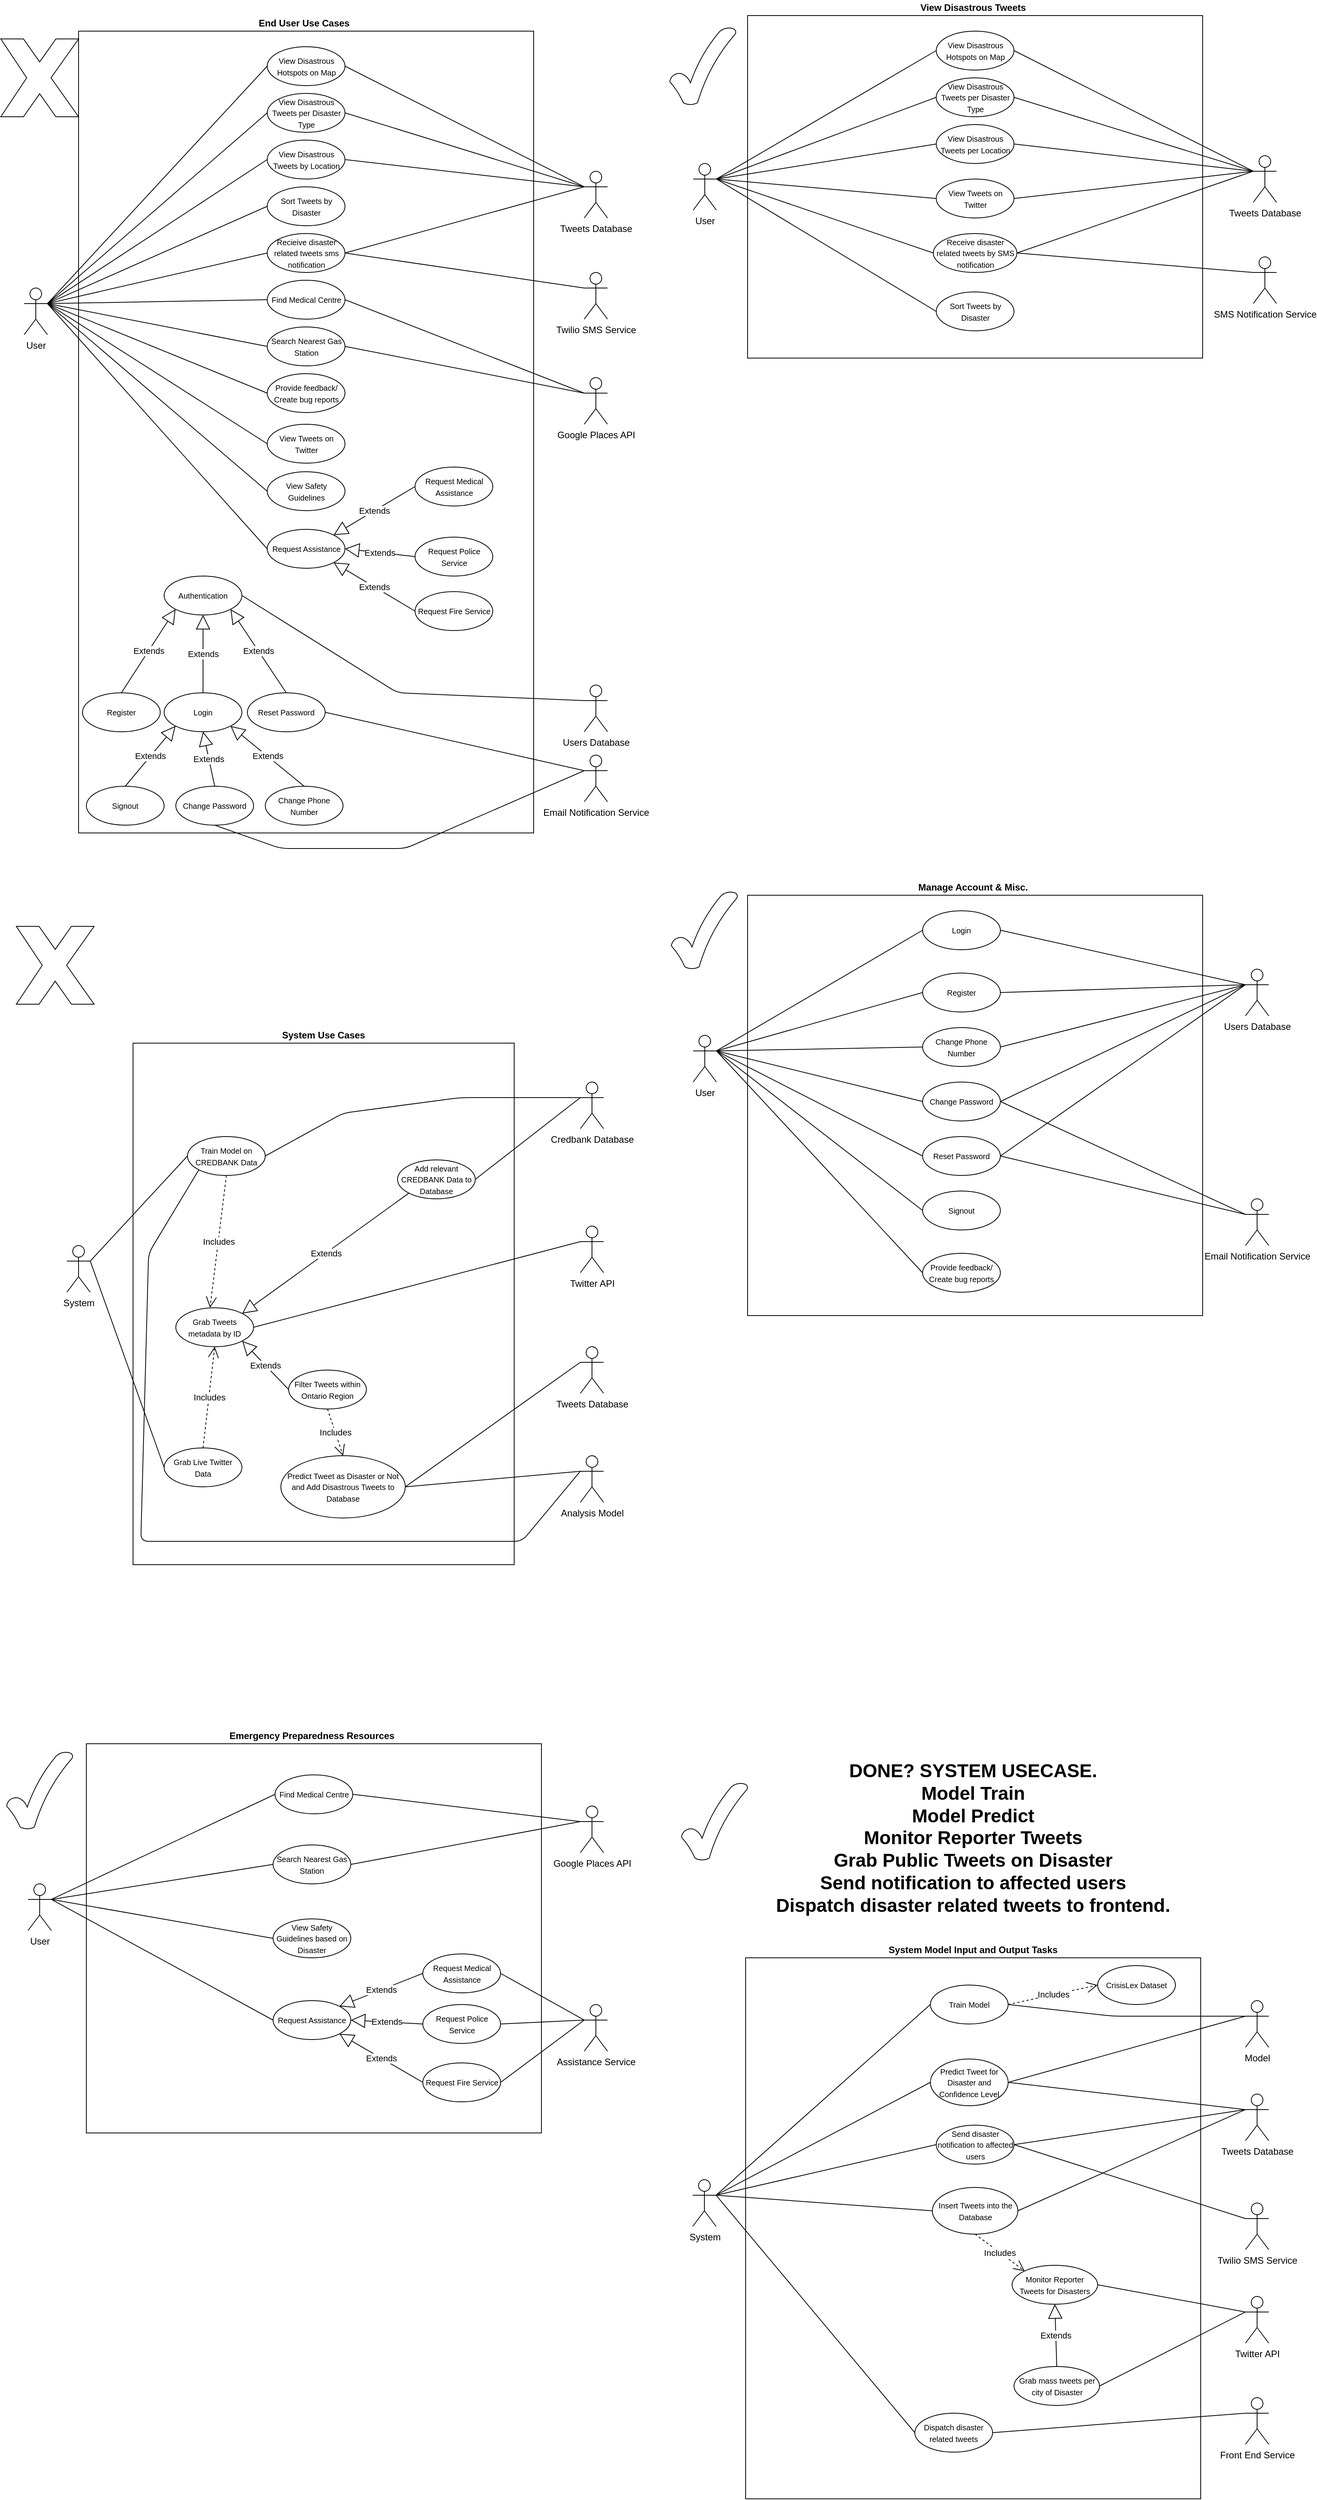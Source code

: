 <mxfile version="14.5.9" type="device"><diagram id="SbKqmLp52oHMrPVKPYdx" name="Page-1"><mxGraphModel dx="2881" dy="2189" grid="1" gridSize="10" guides="1" tooltips="1" connect="1" arrows="1" fold="1" page="1" pageScale="1" pageWidth="850" pageHeight="1100" math="0" shadow="0"><root><mxCell id="0"/><mxCell id="1" parent="0"/><mxCell id="3WjBQ3WM9bignaXBxbzU-1" value="&lt;span style=&quot;color: rgba(0 , 0 , 0 , 0) ; font-family: monospace ; font-size: 0px&quot;&gt;%3CmxGraphModel%3E%3Croot%3E%3CmxCell%20id%3D%220%22%2F%3E%3CmxCell%20id%3D%221%22%20parent%3D%220%22%2F%3E%3CmxCell%20id%3D%222%22%20value%3D%22Actor%22%20style%3D%22shape%3DumlActor%3BverticalLabelPosition%3Dbottom%3BverticalAlign%3Dtop%3Bhtml%3D1%3B%22%20vertex%3D%221%22%20parent%3D%221%22%3E%3CmxGeometry%20x%3D%22-1180%22%20y%3D%22-227%22%20width%3D%2230%22%20height%3D%2260%22%20as%3D%22geometry%22%2F%3E%3C%2FmxCell%3E%3C%2Froot%3E%3C%2FmxGraphModel%3E&lt;/span&gt;" style="rounded=0;whiteSpace=wrap;html=1;" parent="1" vertex="1"><mxGeometry x="-750" y="-1060" width="585" height="1030" as="geometry"/></mxCell><mxCell id="3WjBQ3WM9bignaXBxbzU-2" value="User" style="shape=umlActor;verticalLabelPosition=bottom;verticalAlign=top;html=1;" parent="1" vertex="1"><mxGeometry x="-820" y="-730" width="30" height="60" as="geometry"/></mxCell><mxCell id="3WjBQ3WM9bignaXBxbzU-5" value="&lt;span style=&quot;font-size: 10px&quot;&gt;View Disastrous Hotspots on Map&lt;/span&gt;" style="ellipse;whiteSpace=wrap;html=1;" parent="1" vertex="1"><mxGeometry x="-507.5" y="-1040" width="100" height="50" as="geometry"/></mxCell><mxCell id="3WjBQ3WM9bignaXBxbzU-6" value="&lt;span style=&quot;font-size: 10px&quot;&gt;View Disastrous Tweets by Location&lt;/span&gt;" style="ellipse;whiteSpace=wrap;html=1;" parent="1" vertex="1"><mxGeometry x="-507.5" y="-920" width="100" height="50" as="geometry"/></mxCell><mxCell id="3WjBQ3WM9bignaXBxbzU-7" value="Tweets Database" style="shape=umlActor;verticalLabelPosition=bottom;verticalAlign=top;html=1;" parent="1" vertex="1"><mxGeometry x="-100" y="-880" width="30" height="60" as="geometry"/></mxCell><mxCell id="3WjBQ3WM9bignaXBxbzU-8" value="Twitter API" style="shape=umlActor;verticalLabelPosition=bottom;verticalAlign=top;html=1;" parent="1" vertex="1"><mxGeometry x="-105" y="475" width="30" height="60" as="geometry"/></mxCell><mxCell id="3WjBQ3WM9bignaXBxbzU-9" value="Credbank Database" style="shape=umlActor;verticalLabelPosition=bottom;verticalAlign=top;html=1;" parent="1" vertex="1"><mxGeometry x="-105" y="290" width="30" height="60" as="geometry"/></mxCell><mxCell id="3WjBQ3WM9bignaXBxbzU-10" value="Analysis Model" style="shape=umlActor;verticalLabelPosition=bottom;verticalAlign=top;html=1;" parent="1" vertex="1"><mxGeometry x="-105" y="770" width="30" height="60" as="geometry"/></mxCell><mxCell id="3WjBQ3WM9bignaXBxbzU-11" value="&lt;span style=&quot;font-size: 10px&quot;&gt;View Disastrous Tweets per Disaster Type&lt;/span&gt;" style="ellipse;whiteSpace=wrap;html=1;" parent="1" vertex="1"><mxGeometry x="-507.5" y="-980" width="100" height="50" as="geometry"/></mxCell><mxCell id="3WjBQ3WM9bignaXBxbzU-14" value="&lt;span style=&quot;font-size: 10px&quot;&gt;Sort Tweets by Disaster&lt;/span&gt;" style="ellipse;whiteSpace=wrap;html=1;" parent="1" vertex="1"><mxGeometry x="-507.5" y="-860" width="100" height="50" as="geometry"/></mxCell><mxCell id="3WjBQ3WM9bignaXBxbzU-19" value="" style="endArrow=none;html=1;exitX=1;exitY=0.333;exitDx=0;exitDy=0;exitPerimeter=0;entryX=0;entryY=0.5;entryDx=0;entryDy=0;" parent="1" source="3WjBQ3WM9bignaXBxbzU-2" target="3WjBQ3WM9bignaXBxbzU-14" edge="1"><mxGeometry width="50" height="50" relative="1" as="geometry"><mxPoint x="-705" y="-470" as="sourcePoint"/><mxPoint x="-655" y="-520" as="targetPoint"/><Array as="points"/></mxGeometry></mxCell><mxCell id="3WjBQ3WM9bignaXBxbzU-27" value="" style="endArrow=none;html=1;exitX=1;exitY=0.333;exitDx=0;exitDy=0;exitPerimeter=0;entryX=0;entryY=0.5;entryDx=0;entryDy=0;" parent="1" source="3WjBQ3WM9bignaXBxbzU-2" target="3WjBQ3WM9bignaXBxbzU-11" edge="1"><mxGeometry width="50" height="50" relative="1" as="geometry"><mxPoint x="-375" y="-580" as="sourcePoint"/><mxPoint x="-325" y="-630" as="targetPoint"/></mxGeometry></mxCell><mxCell id="3WjBQ3WM9bignaXBxbzU-28" value="" style="endArrow=none;html=1;exitX=1;exitY=0.333;exitDx=0;exitDy=0;exitPerimeter=0;entryX=0;entryY=0.5;entryDx=0;entryDy=0;" parent="1" source="3WjBQ3WM9bignaXBxbzU-2" target="3WjBQ3WM9bignaXBxbzU-5" edge="1"><mxGeometry width="50" height="50" relative="1" as="geometry"><mxPoint x="-615" y="-460" as="sourcePoint"/><mxPoint x="-565" y="-510" as="targetPoint"/></mxGeometry></mxCell><mxCell id="3WjBQ3WM9bignaXBxbzU-29" value="" style="endArrow=none;html=1;exitX=1;exitY=0.333;exitDx=0;exitDy=0;exitPerimeter=0;entryX=0;entryY=0.5;entryDx=0;entryDy=0;" parent="1" source="3WjBQ3WM9bignaXBxbzU-2" target="3WjBQ3WM9bignaXBxbzU-6" edge="1"><mxGeometry width="50" height="50" relative="1" as="geometry"><mxPoint x="-725" y="-550" as="sourcePoint"/><mxPoint x="-585" y="-695" as="targetPoint"/></mxGeometry></mxCell><mxCell id="3WjBQ3WM9bignaXBxbzU-30" value="" style="endArrow=none;html=1;exitX=1;exitY=0.5;exitDx=0;exitDy=0;entryX=0;entryY=0.333;entryDx=0;entryDy=0;entryPerimeter=0;" parent="1" source="3WjBQ3WM9bignaXBxbzU-5" target="3WjBQ3WM9bignaXBxbzU-7" edge="1"><mxGeometry width="50" height="50" relative="1" as="geometry"><mxPoint x="-315" y="-590" as="sourcePoint"/><mxPoint x="-265" y="-640" as="targetPoint"/></mxGeometry></mxCell><mxCell id="3WjBQ3WM9bignaXBxbzU-32" value="" style="endArrow=none;html=1;exitX=1;exitY=0.5;exitDx=0;exitDy=0;entryX=0;entryY=0.333;entryDx=0;entryDy=0;entryPerimeter=0;" parent="1" source="3WjBQ3WM9bignaXBxbzU-11" target="3WjBQ3WM9bignaXBxbzU-7" edge="1"><mxGeometry width="50" height="50" relative="1" as="geometry"><mxPoint x="-375" y="-490" as="sourcePoint"/><mxPoint x="-325" y="-540" as="targetPoint"/></mxGeometry></mxCell><mxCell id="3WjBQ3WM9bignaXBxbzU-33" value="" style="endArrow=none;html=1;exitX=1;exitY=0.5;exitDx=0;exitDy=0;entryX=0;entryY=0.333;entryDx=0;entryDy=0;entryPerimeter=0;" parent="1" source="3WjBQ3WM9bignaXBxbzU-6" target="3WjBQ3WM9bignaXBxbzU-7" edge="1"><mxGeometry width="50" height="50" relative="1" as="geometry"><mxPoint x="-375" y="-490" as="sourcePoint"/><mxPoint x="-325" y="-540" as="targetPoint"/></mxGeometry></mxCell><mxCell id="3WjBQ3WM9bignaXBxbzU-35" value="&lt;span style=&quot;color: rgba(0 , 0 , 0 , 0) ; font-family: monospace ; font-size: 0px&quot;&gt;%3CmxGraphModel%3E%3Croot%3E%3CmxCell%20id%3D%220%22%2F%3E%3CmxCell%20id%3D%221%22%20parent%3D%220%22%2F%3E%3CmxCell%20id%3D%222%22%20value%3D%22Actor%22%20style%3D%22shape%3DumlActor%3BverticalLabelPosition%3Dbottom%3BverticalAlign%3Dtop%3Bhtml%3D1%3B%22%20vertex%3D%221%22%20parent%3D%221%22%3E%3CmxGeometry%20x%3D%22-1180%22%20y%3D%22-227%22%20width%3D%2230%22%20height%3D%2260%22%20as%3D%22geometry%22%2F%3E%3C%2FmxCell%3E%3C%2Froot%3E%3C%2FmxGraphModel%3E&lt;/span&gt;" style="rounded=0;whiteSpace=wrap;html=1;" parent="1" vertex="1"><mxGeometry x="-680" y="240" width="490" height="670" as="geometry"/></mxCell><mxCell id="3WjBQ3WM9bignaXBxbzU-36" value="&lt;b&gt;End User Use Cases&lt;/b&gt;" style="text;html=1;strokeColor=none;fillColor=none;align=center;verticalAlign=middle;whiteSpace=wrap;rounded=0;" parent="1" vertex="1"><mxGeometry x="-750" y="-1080" width="580" height="20" as="geometry"/></mxCell><mxCell id="3WjBQ3WM9bignaXBxbzU-37" value="&lt;b&gt;System Use Cases&lt;/b&gt;" style="text;html=1;strokeColor=none;fillColor=none;align=center;verticalAlign=middle;whiteSpace=wrap;rounded=0;" parent="1" vertex="1"><mxGeometry x="-680" y="220" width="490" height="20" as="geometry"/></mxCell><mxCell id="3WjBQ3WM9bignaXBxbzU-38" value="System" style="shape=umlActor;verticalLabelPosition=bottom;verticalAlign=top;html=1;" parent="1" vertex="1"><mxGeometry x="-765" y="500" width="30" height="60" as="geometry"/></mxCell><mxCell id="3WjBQ3WM9bignaXBxbzU-39" value="Tweets Database" style="shape=umlActor;verticalLabelPosition=bottom;verticalAlign=top;html=1;" parent="1" vertex="1"><mxGeometry x="-105" y="630" width="30" height="60" as="geometry"/></mxCell><mxCell id="3WjBQ3WM9bignaXBxbzU-42" value="&lt;span style=&quot;font-size: 10px&quot;&gt;Train Model on CREDBANK Data&lt;/span&gt;" style="ellipse;whiteSpace=wrap;html=1;" parent="1" vertex="1"><mxGeometry x="-610" y="360" width="100" height="50" as="geometry"/></mxCell><mxCell id="3WjBQ3WM9bignaXBxbzU-43" value="&lt;span style=&quot;font-size: 10px&quot;&gt;Grab Live Twitter Data&lt;/span&gt;" style="ellipse;whiteSpace=wrap;html=1;" parent="1" vertex="1"><mxGeometry x="-640" y="760" width="100" height="50" as="geometry"/></mxCell><mxCell id="3WjBQ3WM9bignaXBxbzU-44" value="&lt;span style=&quot;font-size: 10px&quot;&gt;Grab Tweets metadata by ID&lt;/span&gt;" style="ellipse;whiteSpace=wrap;html=1;" parent="1" vertex="1"><mxGeometry x="-625" y="580" width="100" height="50" as="geometry"/></mxCell><mxCell id="3WjBQ3WM9bignaXBxbzU-45" value="" style="endArrow=none;html=1;exitX=1;exitY=0.5;exitDx=0;exitDy=0;entryX=0;entryY=0.333;entryDx=0;entryDy=0;entryPerimeter=0;" parent="1" source="3WjBQ3WM9bignaXBxbzU-44" target="3WjBQ3WM9bignaXBxbzU-8" edge="1"><mxGeometry width="50" height="50" relative="1" as="geometry"><mxPoint x="-340" y="500" as="sourcePoint"/><mxPoint x="-290" y="450" as="targetPoint"/></mxGeometry></mxCell><mxCell id="3WjBQ3WM9bignaXBxbzU-48" value="" style="endArrow=none;html=1;exitX=1;exitY=0.5;exitDx=0;exitDy=0;entryX=0;entryY=0.333;entryDx=0;entryDy=0;entryPerimeter=0;" parent="1" source="3WjBQ3WM9bignaXBxbzU-42" target="3WjBQ3WM9bignaXBxbzU-9" edge="1"><mxGeometry width="50" height="50" relative="1" as="geometry"><mxPoint x="-510" y="425" as="sourcePoint"/><mxPoint x="-95" y="395" as="targetPoint"/><Array as="points"><mxPoint x="-410" y="330"/><mxPoint x="-260" y="310"/></Array></mxGeometry></mxCell><mxCell id="3WjBQ3WM9bignaXBxbzU-49" value="" style="endArrow=none;html=1;exitX=1;exitY=0.333;exitDx=0;exitDy=0;entryX=0;entryY=0.5;entryDx=0;entryDy=0;exitPerimeter=0;" parent="1" source="3WjBQ3WM9bignaXBxbzU-38" target="3WjBQ3WM9bignaXBxbzU-42" edge="1"><mxGeometry width="50" height="50" relative="1" as="geometry"><mxPoint x="-510" y="425" as="sourcePoint"/><mxPoint x="-95" y="395" as="targetPoint"/></mxGeometry></mxCell><mxCell id="3WjBQ3WM9bignaXBxbzU-50" value="Includes" style="endArrow=open;endSize=12;dashed=1;html=1;entryX=0.44;entryY=0;entryDx=0;entryDy=0;exitX=0.5;exitY=1;exitDx=0;exitDy=0;entryPerimeter=0;" parent="1" source="3WjBQ3WM9bignaXBxbzU-42" target="3WjBQ3WM9bignaXBxbzU-44" edge="1"><mxGeometry width="160" relative="1" as="geometry"><mxPoint x="-438.79" y="111.72" as="sourcePoint"/><mxPoint x="-301.216" y="0.004" as="targetPoint"/></mxGeometry></mxCell><mxCell id="3WjBQ3WM9bignaXBxbzU-52" value="" style="endArrow=none;html=1;exitX=0;exitY=1;exitDx=0;exitDy=0;entryX=0;entryY=0.333;entryDx=0;entryDy=0;entryPerimeter=0;" parent="1" source="3WjBQ3WM9bignaXBxbzU-42" target="3WjBQ3WM9bignaXBxbzU-10" edge="1"><mxGeometry width="50" height="50" relative="1" as="geometry"><mxPoint x="-510" y="425" as="sourcePoint"/><mxPoint x="-95" y="395" as="targetPoint"/><Array as="points"><mxPoint x="-660" y="510"/><mxPoint x="-670" y="880"/><mxPoint x="-470" y="880"/><mxPoint x="-180" y="880"/></Array></mxGeometry></mxCell><mxCell id="3WjBQ3WM9bignaXBxbzU-53" value="&lt;span style=&quot;font-size: 10px&quot;&gt;Add relevant CREDBANK Data to Database&lt;/span&gt;" style="ellipse;whiteSpace=wrap;html=1;" parent="1" vertex="1"><mxGeometry x="-340" y="390" width="100" height="50" as="geometry"/></mxCell><mxCell id="3WjBQ3WM9bignaXBxbzU-56" value="" style="endArrow=none;html=1;exitX=1;exitY=0.5;exitDx=0;exitDy=0;entryX=0;entryY=0.333;entryDx=0;entryDy=0;entryPerimeter=0;" parent="1" source="3WjBQ3WM9bignaXBxbzU-53" target="3WjBQ3WM9bignaXBxbzU-9" edge="1"><mxGeometry width="50" height="50" relative="1" as="geometry"><mxPoint x="-525" y="305" as="sourcePoint"/><mxPoint x="-95" y="505" as="targetPoint"/><Array as="points"/></mxGeometry></mxCell><mxCell id="3WjBQ3WM9bignaXBxbzU-57" value="Extends" style="endArrow=block;endSize=16;endFill=0;html=1;exitX=0;exitY=1;exitDx=0;exitDy=0;entryX=1;entryY=0;entryDx=0;entryDy=0;" parent="1" source="3WjBQ3WM9bignaXBxbzU-53" target="3WjBQ3WM9bignaXBxbzU-44" edge="1"><mxGeometry width="160" relative="1" as="geometry"><mxPoint x="-442" y="550" as="sourcePoint"/><mxPoint x="-407" y="400" as="targetPoint"/></mxGeometry></mxCell><mxCell id="3WjBQ3WM9bignaXBxbzU-62" value="" style="endArrow=none;html=1;exitX=1;exitY=0.333;exitDx=0;exitDy=0;exitPerimeter=0;entryX=0;entryY=0.5;entryDx=0;entryDy=0;" parent="1" source="3WjBQ3WM9bignaXBxbzU-38" target="3WjBQ3WM9bignaXBxbzU-43" edge="1"><mxGeometry width="50" height="50" relative="1" as="geometry"><mxPoint x="-500" y="840" as="sourcePoint"/><mxPoint x="-450" y="790" as="targetPoint"/></mxGeometry></mxCell><mxCell id="3WjBQ3WM9bignaXBxbzU-63" value="Includes" style="endArrow=open;endSize=12;dashed=1;html=1;entryX=0.5;entryY=1;entryDx=0;entryDy=0;exitX=0.5;exitY=0;exitDx=0;exitDy=0;" parent="1" source="3WjBQ3WM9bignaXBxbzU-43" target="3WjBQ3WM9bignaXBxbzU-44" edge="1"><mxGeometry width="160" relative="1" as="geometry"><mxPoint x="-580" y="485" as="sourcePoint"/><mxPoint x="-571" y="590" as="targetPoint"/></mxGeometry></mxCell><mxCell id="3WjBQ3WM9bignaXBxbzU-64" value="&lt;span style=&quot;font-size: 10px&quot;&gt;Filter Tweets within Ontario Region&lt;/span&gt;" style="ellipse;whiteSpace=wrap;html=1;" parent="1" vertex="1"><mxGeometry x="-480" y="660" width="100" height="50" as="geometry"/></mxCell><mxCell id="3WjBQ3WM9bignaXBxbzU-65" value="Extends" style="endArrow=block;endSize=16;endFill=0;html=1;exitX=0;exitY=0.5;exitDx=0;exitDy=0;entryX=1;entryY=1;entryDx=0;entryDy=0;" parent="1" source="3WjBQ3WM9bignaXBxbzU-64" target="3WjBQ3WM9bignaXBxbzU-44" edge="1"><mxGeometry width="160" relative="1" as="geometry"><mxPoint x="-365.355" y="382.678" as="sourcePoint"/><mxPoint x="-529.645" y="597.322" as="targetPoint"/></mxGeometry></mxCell><mxCell id="3WjBQ3WM9bignaXBxbzU-66" value="" style="endArrow=none;html=1;exitX=1;exitY=0.5;exitDx=0;exitDy=0;entryX=0;entryY=0.333;entryDx=0;entryDy=0;entryPerimeter=0;" parent="1" source="3WjBQ3WM9bignaXBxbzU-67" target="3WjBQ3WM9bignaXBxbzU-10" edge="1"><mxGeometry width="50" height="50" relative="1" as="geometry"><mxPoint x="-515" y="615" as="sourcePoint"/><mxPoint x="-95" y="640" as="targetPoint"/></mxGeometry></mxCell><mxCell id="3WjBQ3WM9bignaXBxbzU-67" value="&lt;span style=&quot;font-size: 10px&quot;&gt;Predict Tweet as Disaster or Not and Add Disastrous Tweets to Database&lt;/span&gt;" style="ellipse;whiteSpace=wrap;html=1;" parent="1" vertex="1"><mxGeometry x="-490" y="770" width="160" height="80" as="geometry"/></mxCell><mxCell id="3WjBQ3WM9bignaXBxbzU-68" value="Includes" style="endArrow=open;endSize=12;dashed=1;html=1;entryX=0.5;entryY=0;entryDx=0;entryDy=0;exitX=0.5;exitY=1;exitDx=0;exitDy=0;" parent="1" source="3WjBQ3WM9bignaXBxbzU-64" target="3WjBQ3WM9bignaXBxbzU-67" edge="1"><mxGeometry width="160" relative="1" as="geometry"><mxPoint x="-580" y="770" as="sourcePoint"/><mxPoint x="-565" y="640" as="targetPoint"/></mxGeometry></mxCell><mxCell id="3WjBQ3WM9bignaXBxbzU-70" value="" style="endArrow=none;html=1;exitX=1;exitY=0.5;exitDx=0;exitDy=0;entryX=0;entryY=0.333;entryDx=0;entryDy=0;entryPerimeter=0;" parent="1" source="3WjBQ3WM9bignaXBxbzU-67" target="3WjBQ3WM9bignaXBxbzU-39" edge="1"><mxGeometry width="50" height="50" relative="1" as="geometry"><mxPoint x="-320" y="730" as="sourcePoint"/><mxPoint x="-270" y="680" as="targetPoint"/></mxGeometry></mxCell><mxCell id="PQ7_xn-ie5fZaQKpKyxI-2" value="&lt;span style=&quot;font-size: 10px&quot;&gt;Login&lt;/span&gt;" style="ellipse;whiteSpace=wrap;html=1;" parent="1" vertex="1"><mxGeometry x="-640" y="-210" width="100" height="50" as="geometry"/></mxCell><mxCell id="PQ7_xn-ie5fZaQKpKyxI-3" value="&lt;span style=&quot;font-size: 10px&quot;&gt;Register&lt;/span&gt;" style="ellipse;whiteSpace=wrap;html=1;" parent="1" vertex="1"><mxGeometry x="-745" y="-210" width="100" height="50" as="geometry"/></mxCell><mxCell id="PQ7_xn-ie5fZaQKpKyxI-4" value="&lt;span style=&quot;font-size: 10px&quot;&gt;Signout&lt;/span&gt;" style="ellipse;whiteSpace=wrap;html=1;" parent="1" vertex="1"><mxGeometry x="-740" y="-90" width="100" height="50" as="geometry"/></mxCell><mxCell id="PQ7_xn-ie5fZaQKpKyxI-5" value="&lt;span style=&quot;font-size: 10px&quot;&gt;Authentication&lt;/span&gt;" style="ellipse;whiteSpace=wrap;html=1;" parent="1" vertex="1"><mxGeometry x="-640" y="-360" width="100" height="50" as="geometry"/></mxCell><mxCell id="PQ7_xn-ie5fZaQKpKyxI-6" value="&lt;span style=&quot;font-size: 10px&quot;&gt;Change Password&lt;/span&gt;" style="ellipse;whiteSpace=wrap;html=1;" parent="1" vertex="1"><mxGeometry x="-625" y="-90" width="100" height="50" as="geometry"/></mxCell><mxCell id="PQ7_xn-ie5fZaQKpKyxI-7" value="&lt;span style=&quot;font-size: 10px&quot;&gt;Reset Password&lt;/span&gt;" style="ellipse;whiteSpace=wrap;html=1;" parent="1" vertex="1"><mxGeometry x="-533" y="-210" width="100" height="50" as="geometry"/></mxCell><mxCell id="PQ7_xn-ie5fZaQKpKyxI-8" value="&lt;span style=&quot;font-size: 10px&quot;&gt;Change Phone Number&lt;/span&gt;" style="ellipse;whiteSpace=wrap;html=1;" parent="1" vertex="1"><mxGeometry x="-510" y="-90" width="100" height="50" as="geometry"/></mxCell><mxCell id="PQ7_xn-ie5fZaQKpKyxI-10" value="Extends" style="endArrow=block;endSize=16;endFill=0;html=1;exitX=0.5;exitY=0;exitDx=0;exitDy=0;entryX=0.5;entryY=1;entryDx=0;entryDy=0;" parent="1" source="PQ7_xn-ie5fZaQKpKyxI-2" target="PQ7_xn-ie5fZaQKpKyxI-5" edge="1"><mxGeometry width="160" relative="1" as="geometry"><mxPoint x="-330" y="-280" as="sourcePoint"/><mxPoint x="-425.355" y="-567.322" as="targetPoint"/></mxGeometry></mxCell><mxCell id="PQ7_xn-ie5fZaQKpKyxI-11" value="Extends" style="endArrow=block;endSize=16;endFill=0;html=1;exitX=0.5;exitY=0;exitDx=0;exitDy=0;entryX=0;entryY=1;entryDx=0;entryDy=0;" parent="1" source="PQ7_xn-ie5fZaQKpKyxI-3" target="PQ7_xn-ie5fZaQKpKyxI-5" edge="1"><mxGeometry width="160" relative="1" as="geometry"><mxPoint x="-675" y="-210" as="sourcePoint"/><mxPoint x="-620" y="-320" as="targetPoint"/></mxGeometry></mxCell><mxCell id="PQ7_xn-ie5fZaQKpKyxI-12" value="Extends" style="endArrow=block;endSize=16;endFill=0;html=1;exitX=0.5;exitY=0;exitDx=0;exitDy=0;entryX=1;entryY=1;entryDx=0;entryDy=0;" parent="1" source="PQ7_xn-ie5fZaQKpKyxI-7" target="PQ7_xn-ie5fZaQKpKyxI-5" edge="1"><mxGeometry width="160" relative="1" as="geometry"><mxPoint x="-565" y="-180" as="sourcePoint"/><mxPoint x="-604.645" y="-277.322" as="targetPoint"/></mxGeometry></mxCell><mxCell id="PQ7_xn-ie5fZaQKpKyxI-13" value="Extends" style="endArrow=block;endSize=16;endFill=0;html=1;exitX=0.5;exitY=0;exitDx=0;exitDy=0;entryX=0;entryY=1;entryDx=0;entryDy=0;" parent="1" source="PQ7_xn-ie5fZaQKpKyxI-4" target="PQ7_xn-ie5fZaQKpKyxI-2" edge="1"><mxGeometry width="160" relative="1" as="geometry"><mxPoint x="-637" y="-102.68" as="sourcePoint"/><mxPoint x="-632.355" y="-180.002" as="targetPoint"/></mxGeometry></mxCell><mxCell id="PQ7_xn-ie5fZaQKpKyxI-14" value="Extends" style="endArrow=block;endSize=16;endFill=0;html=1;exitX=0.5;exitY=0;exitDx=0;exitDy=0;entryX=1;entryY=1;entryDx=0;entryDy=0;" parent="1" source="PQ7_xn-ie5fZaQKpKyxI-8" target="PQ7_xn-ie5fZaQKpKyxI-2" edge="1"><mxGeometry width="160" relative="1" as="geometry"><mxPoint x="-675" y="-80" as="sourcePoint"/><mxPoint x="-680" y="-150" as="targetPoint"/></mxGeometry></mxCell><mxCell id="PQ7_xn-ie5fZaQKpKyxI-15" value="Extends" style="endArrow=block;endSize=16;endFill=0;html=1;exitX=0.5;exitY=0;exitDx=0;exitDy=0;entryX=0.5;entryY=1;entryDx=0;entryDy=0;" parent="1" source="PQ7_xn-ie5fZaQKpKyxI-6" target="PQ7_xn-ie5fZaQKpKyxI-2" edge="1"><mxGeometry width="160" relative="1" as="geometry"><mxPoint x="-675" y="-80" as="sourcePoint"/><mxPoint x="-715.355" y="-157.322" as="targetPoint"/></mxGeometry></mxCell><mxCell id="PQ7_xn-ie5fZaQKpKyxI-16" value="Users Database" style="shape=umlActor;verticalLabelPosition=bottom;verticalAlign=top;html=1;" parent="1" vertex="1"><mxGeometry x="-100" y="-220" width="30" height="60" as="geometry"/></mxCell><mxCell id="PQ7_xn-ie5fZaQKpKyxI-17" value="" style="endArrow=none;html=1;exitX=1;exitY=0.5;exitDx=0;exitDy=0;entryX=0;entryY=0.333;entryDx=0;entryDy=0;entryPerimeter=0;" parent="1" source="PQ7_xn-ie5fZaQKpKyxI-5" target="PQ7_xn-ie5fZaQKpKyxI-16" edge="1"><mxGeometry width="50" height="50" relative="1" as="geometry"><mxPoint x="-390" y="-365" as="sourcePoint"/><mxPoint x="-135" y="-440" as="targetPoint"/><Array as="points"><mxPoint x="-340" y="-210"/></Array></mxGeometry></mxCell><mxCell id="PQ7_xn-ie5fZaQKpKyxI-18" value="&lt;span style=&quot;font-size: 10px&quot;&gt;View Tweets on Twitter&lt;/span&gt;" style="ellipse;whiteSpace=wrap;html=1;" parent="1" vertex="1"><mxGeometry x="-507.5" y="-555" width="100" height="50" as="geometry"/></mxCell><mxCell id="PQ7_xn-ie5fZaQKpKyxI-19" value="&lt;span style=&quot;font-size: 10px&quot;&gt;View Safety Guidelines&lt;/span&gt;" style="ellipse;whiteSpace=wrap;html=1;" parent="1" vertex="1"><mxGeometry x="-507.5" y="-494" width="100" height="50" as="geometry"/></mxCell><mxCell id="PQ7_xn-ie5fZaQKpKyxI-20" value="&lt;span style=&quot;font-size: 10px&quot;&gt;Search Nearest Gas Station&lt;/span&gt;" style="ellipse;whiteSpace=wrap;html=1;" parent="1" vertex="1"><mxGeometry x="-507.5" y="-680" width="100" height="50" as="geometry"/></mxCell><mxCell id="PQ7_xn-ie5fZaQKpKyxI-21" value="&lt;span style=&quot;font-size: 10px&quot;&gt;Find Medical Centre&lt;/span&gt;" style="ellipse;whiteSpace=wrap;html=1;" parent="1" vertex="1"><mxGeometry x="-507.5" y="-740" width="100" height="50" as="geometry"/></mxCell><mxCell id="PQ7_xn-ie5fZaQKpKyxI-22" value="Google Places API" style="shape=umlActor;verticalLabelPosition=bottom;verticalAlign=top;html=1;" parent="1" vertex="1"><mxGeometry x="-100" y="-615" width="30" height="60" as="geometry"/></mxCell><mxCell id="PQ7_xn-ie5fZaQKpKyxI-23" value="&lt;span style=&quot;font-size: 10px&quot;&gt;Provide feedback/ Create bug reports&lt;/span&gt;" style="ellipse;whiteSpace=wrap;html=1;" parent="1" vertex="1"><mxGeometry x="-507.5" y="-620" width="100" height="50" as="geometry"/></mxCell><mxCell id="PQ7_xn-ie5fZaQKpKyxI-24" value="" style="endArrow=none;html=1;exitX=1;exitY=0.5;exitDx=0;exitDy=0;entryX=0;entryY=0.333;entryDx=0;entryDy=0;entryPerimeter=0;" parent="1" source="PQ7_xn-ie5fZaQKpKyxI-20" target="PQ7_xn-ie5fZaQKpKyxI-22" edge="1"><mxGeometry width="50" height="50" relative="1" as="geometry"><mxPoint x="-542.5" y="-470" as="sourcePoint"/><mxPoint x="-240" y="-315" as="targetPoint"/></mxGeometry></mxCell><mxCell id="PQ7_xn-ie5fZaQKpKyxI-25" value="" style="endArrow=none;html=1;exitX=1;exitY=0.5;exitDx=0;exitDy=0;entryX=0;entryY=0.333;entryDx=0;entryDy=0;entryPerimeter=0;" parent="1" source="PQ7_xn-ie5fZaQKpKyxI-21" target="PQ7_xn-ie5fZaQKpKyxI-22" edge="1"><mxGeometry width="50" height="50" relative="1" as="geometry"><mxPoint x="-397.5" y="-645" as="sourcePoint"/><mxPoint x="-90" y="-520" as="targetPoint"/></mxGeometry></mxCell><mxCell id="PQ7_xn-ie5fZaQKpKyxI-26" value="" style="endArrow=none;html=1;exitX=1;exitY=0.333;exitDx=0;exitDy=0;exitPerimeter=0;entryX=0;entryY=0.5;entryDx=0;entryDy=0;" parent="1" source="3WjBQ3WM9bignaXBxbzU-2" target="PQ7_xn-ie5fZaQKpKyxI-20" edge="1"><mxGeometry width="50" height="50" relative="1" as="geometry"><mxPoint x="-780" y="-700" as="sourcePoint"/><mxPoint x="-497.5" y="-825" as="targetPoint"/><Array as="points"/></mxGeometry></mxCell><mxCell id="PQ7_xn-ie5fZaQKpKyxI-27" value="" style="endArrow=none;html=1;exitX=1;exitY=0.333;exitDx=0;exitDy=0;exitPerimeter=0;entryX=0;entryY=0.5;entryDx=0;entryDy=0;" parent="1" source="3WjBQ3WM9bignaXBxbzU-2" target="PQ7_xn-ie5fZaQKpKyxI-21" edge="1"><mxGeometry width="50" height="50" relative="1" as="geometry"><mxPoint x="-770" y="-690" as="sourcePoint"/><mxPoint x="-487.5" y="-815" as="targetPoint"/><Array as="points"/></mxGeometry></mxCell><mxCell id="PQ7_xn-ie5fZaQKpKyxI-28" value="" style="endArrow=none;html=1;exitX=1;exitY=0.333;exitDx=0;exitDy=0;exitPerimeter=0;entryX=0;entryY=0.5;entryDx=0;entryDy=0;" parent="1" source="3WjBQ3WM9bignaXBxbzU-2" target="PQ7_xn-ie5fZaQKpKyxI-23" edge="1"><mxGeometry width="50" height="50" relative="1" as="geometry"><mxPoint x="-760" y="-680" as="sourcePoint"/><mxPoint x="-477.5" y="-805" as="targetPoint"/><Array as="points"/></mxGeometry></mxCell><mxCell id="PQ7_xn-ie5fZaQKpKyxI-29" value="" style="endArrow=none;html=1;exitX=1;exitY=0.333;exitDx=0;exitDy=0;exitPerimeter=0;entryX=0;entryY=0.5;entryDx=0;entryDy=0;" parent="1" source="3WjBQ3WM9bignaXBxbzU-2" target="PQ7_xn-ie5fZaQKpKyxI-18" edge="1"><mxGeometry width="50" height="50" relative="1" as="geometry"><mxPoint x="-750" y="-670" as="sourcePoint"/><mxPoint x="-467.5" y="-795" as="targetPoint"/><Array as="points"/></mxGeometry></mxCell><mxCell id="PQ7_xn-ie5fZaQKpKyxI-30" value="" style="endArrow=none;html=1;exitX=1;exitY=0.333;exitDx=0;exitDy=0;exitPerimeter=0;entryX=0;entryY=0.5;entryDx=0;entryDy=0;" parent="1" source="3WjBQ3WM9bignaXBxbzU-2" target="PQ7_xn-ie5fZaQKpKyxI-19" edge="1"><mxGeometry width="50" height="50" relative="1" as="geometry"><mxPoint x="-740" y="-660" as="sourcePoint"/><mxPoint x="-457.5" y="-785" as="targetPoint"/><Array as="points"/></mxGeometry></mxCell><mxCell id="PQ7_xn-ie5fZaQKpKyxI-31" value="&lt;span style=&quot;font-size: 10px&quot;&gt;Recieive disaster related tweets sms notification&lt;/span&gt;" style="ellipse;whiteSpace=wrap;html=1;" parent="1" vertex="1"><mxGeometry x="-507.5" y="-800" width="100" height="50" as="geometry"/></mxCell><mxCell id="PQ7_xn-ie5fZaQKpKyxI-32" value="Twilio SMS Service" style="shape=umlActor;verticalLabelPosition=bottom;verticalAlign=top;html=1;" parent="1" vertex="1"><mxGeometry x="-100" y="-750" width="30" height="60" as="geometry"/></mxCell><mxCell id="PQ7_xn-ie5fZaQKpKyxI-33" value="" style="endArrow=none;html=1;exitX=1;exitY=0.333;exitDx=0;exitDy=0;exitPerimeter=0;entryX=0;entryY=0.5;entryDx=0;entryDy=0;" parent="1" source="3WjBQ3WM9bignaXBxbzU-2" target="PQ7_xn-ie5fZaQKpKyxI-31" edge="1"><mxGeometry width="50" height="50" relative="1" as="geometry"><mxPoint x="-780" y="-700" as="sourcePoint"/><mxPoint x="-497.5" y="-635" as="targetPoint"/><Array as="points"/></mxGeometry></mxCell><mxCell id="PQ7_xn-ie5fZaQKpKyxI-34" value="" style="endArrow=none;html=1;exitX=1;exitY=0.5;exitDx=0;exitDy=0;entryX=0;entryY=0.333;entryDx=0;entryDy=0;entryPerimeter=0;" parent="1" source="PQ7_xn-ie5fZaQKpKyxI-31" target="3WjBQ3WM9bignaXBxbzU-7" edge="1"><mxGeometry width="50" height="50" relative="1" as="geometry"><mxPoint x="-770" y="-690" as="sourcePoint"/><mxPoint x="-487.5" y="-625" as="targetPoint"/><Array as="points"/></mxGeometry></mxCell><mxCell id="PQ7_xn-ie5fZaQKpKyxI-35" value="" style="endArrow=none;html=1;exitX=1;exitY=0.5;exitDx=0;exitDy=0;entryX=0;entryY=0.333;entryDx=0;entryDy=0;entryPerimeter=0;" parent="1" source="PQ7_xn-ie5fZaQKpKyxI-31" target="PQ7_xn-ie5fZaQKpKyxI-32" edge="1"><mxGeometry width="50" height="50" relative="1" as="geometry"><mxPoint x="-760" y="-680" as="sourcePoint"/><mxPoint x="-477.5" y="-615" as="targetPoint"/><Array as="points"/></mxGeometry></mxCell><mxCell id="PQ7_xn-ie5fZaQKpKyxI-38" value="Email Notification Service" style="shape=umlActor;verticalLabelPosition=bottom;verticalAlign=top;html=1;" parent="1" vertex="1"><mxGeometry x="-100" y="-130" width="30" height="60" as="geometry"/></mxCell><mxCell id="PQ7_xn-ie5fZaQKpKyxI-39" value="" style="endArrow=none;html=1;exitX=1;exitY=0.5;exitDx=0;exitDy=0;entryX=0;entryY=0.333;entryDx=0;entryDy=0;entryPerimeter=0;" parent="1" source="PQ7_xn-ie5fZaQKpKyxI-7" target="PQ7_xn-ie5fZaQKpKyxI-38" edge="1"><mxGeometry width="50" height="50" relative="1" as="geometry"><mxPoint x="-530" y="-325" as="sourcePoint"/><mxPoint x="-100" y="-210" as="targetPoint"/></mxGeometry></mxCell><mxCell id="PQ7_xn-ie5fZaQKpKyxI-41" value="" style="endArrow=none;html=1;exitX=0.5;exitY=1;exitDx=0;exitDy=0;entryX=0;entryY=0.333;entryDx=0;entryDy=0;entryPerimeter=0;" parent="1" source="PQ7_xn-ie5fZaQKpKyxI-6" target="PQ7_xn-ie5fZaQKpKyxI-38" edge="1"><mxGeometry width="50" height="50" relative="1" as="geometry"><mxPoint x="-510" y="-305" as="sourcePoint"/><mxPoint x="-80" y="-190" as="targetPoint"/><Array as="points"><mxPoint x="-490" y="-10"/><mxPoint x="-330" y="-10"/></Array></mxGeometry></mxCell><mxCell id="PQ7_xn-ie5fZaQKpKyxI-42" value="&lt;span style=&quot;font-size: 10px&quot;&gt;Request Assistance&lt;/span&gt;" style="ellipse;whiteSpace=wrap;html=1;" parent="1" vertex="1"><mxGeometry x="-507.5" y="-420" width="100" height="50" as="geometry"/></mxCell><mxCell id="PQ7_xn-ie5fZaQKpKyxI-43" value="&lt;span style=&quot;font-size: 10px&quot;&gt;Request Medical Assistance&lt;/span&gt;" style="ellipse;whiteSpace=wrap;html=1;" parent="1" vertex="1"><mxGeometry x="-317.5" y="-500" width="100" height="50" as="geometry"/></mxCell><mxCell id="PQ7_xn-ie5fZaQKpKyxI-44" value="&lt;span style=&quot;font-size: 10px&quot;&gt;Request Police Service&lt;/span&gt;" style="ellipse;whiteSpace=wrap;html=1;" parent="1" vertex="1"><mxGeometry x="-317.5" y="-410" width="100" height="50" as="geometry"/></mxCell><mxCell id="PQ7_xn-ie5fZaQKpKyxI-45" value="&lt;span style=&quot;font-size: 10px&quot;&gt;Request Fire Service&lt;/span&gt;" style="ellipse;whiteSpace=wrap;html=1;" parent="1" vertex="1"><mxGeometry x="-317.5" y="-340" width="100" height="50" as="geometry"/></mxCell><mxCell id="PQ7_xn-ie5fZaQKpKyxI-47" value="Extends" style="endArrow=block;endSize=16;endFill=0;html=1;exitX=0;exitY=0.5;exitDx=0;exitDy=0;entryX=1;entryY=0;entryDx=0;entryDy=0;" parent="1" source="PQ7_xn-ie5fZaQKpKyxI-43" target="PQ7_xn-ie5fZaQKpKyxI-42" edge="1"><mxGeometry width="160" relative="1" as="geometry"><mxPoint x="-473" y="-200" as="sourcePoint"/><mxPoint x="-544.645" y="-307.322" as="targetPoint"/></mxGeometry></mxCell><mxCell id="PQ7_xn-ie5fZaQKpKyxI-48" value="Extends" style="endArrow=block;endSize=16;endFill=0;html=1;exitX=0;exitY=0.5;exitDx=0;exitDy=0;entryX=1;entryY=0.5;entryDx=0;entryDy=0;" parent="1" source="PQ7_xn-ie5fZaQKpKyxI-44" target="PQ7_xn-ie5fZaQKpKyxI-42" edge="1"><mxGeometry width="160" relative="1" as="geometry"><mxPoint x="-307.5" y="-465" as="sourcePoint"/><mxPoint x="-412.145" y="-412.678" as="targetPoint"/></mxGeometry></mxCell><mxCell id="PQ7_xn-ie5fZaQKpKyxI-49" value="Extends" style="endArrow=block;endSize=16;endFill=0;html=1;exitX=0;exitY=0.5;exitDx=0;exitDy=0;entryX=1;entryY=1;entryDx=0;entryDy=0;" parent="1" source="PQ7_xn-ie5fZaQKpKyxI-45" target="PQ7_xn-ie5fZaQKpKyxI-42" edge="1"><mxGeometry width="160" relative="1" as="geometry"><mxPoint x="-297.5" y="-455" as="sourcePoint"/><mxPoint x="-402.145" y="-402.678" as="targetPoint"/></mxGeometry></mxCell><mxCell id="PQ7_xn-ie5fZaQKpKyxI-50" value="" style="endArrow=none;html=1;exitX=1;exitY=0.333;exitDx=0;exitDy=0;exitPerimeter=0;entryX=0;entryY=0.5;entryDx=0;entryDy=0;" parent="1" source="3WjBQ3WM9bignaXBxbzU-2" target="PQ7_xn-ie5fZaQKpKyxI-42" edge="1"><mxGeometry width="50" height="50" relative="1" as="geometry"><mxPoint x="-780" y="-700" as="sourcePoint"/><mxPoint x="-497.5" y="-459" as="targetPoint"/><Array as="points"/></mxGeometry></mxCell><mxCell id="laQimstw3FK03KwE_EIQ-120" value="&lt;span style=&quot;color: rgba(0 , 0 , 0 , 0) ; font-family: monospace ; font-size: 0px&quot;&gt;%3CmxGraphModel%3E%3Croot%3E%3CmxCell%20id%3D%220%22%2F%3E%3CmxCell%20id%3D%221%22%20parent%3D%220%22%2F%3E%3CmxCell%20id%3D%222%22%20value%3D%22Actor%22%20style%3D%22shape%3DumlActor%3BverticalLabelPosition%3Dbottom%3BverticalAlign%3Dtop%3Bhtml%3D1%3B%22%20vertex%3D%221%22%20parent%3D%221%22%3E%3CmxGeometry%20x%3D%22-1180%22%20y%3D%22-227%22%20width%3D%2230%22%20height%3D%2260%22%20as%3D%22geometry%22%2F%3E%3C%2FmxCell%3E%3C%2Froot%3E%3C%2FmxGraphModel%3E&lt;/span&gt;" style="rounded=0;whiteSpace=wrap;html=1;" parent="1" vertex="1"><mxGeometry x="110" y="-1080" width="585" height="440" as="geometry"/></mxCell><mxCell id="laQimstw3FK03KwE_EIQ-121" value="User" style="shape=umlActor;verticalLabelPosition=bottom;verticalAlign=top;html=1;" parent="1" vertex="1"><mxGeometry x="40" y="-890" width="30" height="60" as="geometry"/></mxCell><mxCell id="laQimstw3FK03KwE_EIQ-122" value="&lt;span style=&quot;font-size: 10px&quot;&gt;View Disastrous Hotspots on Map&lt;/span&gt;" style="ellipse;whiteSpace=wrap;html=1;" parent="1" vertex="1"><mxGeometry x="352.5" y="-1060" width="100" height="50" as="geometry"/></mxCell><mxCell id="laQimstw3FK03KwE_EIQ-123" value="&lt;span style=&quot;font-size: 10px&quot;&gt;View Disastrous Tweets per Location&lt;/span&gt;" style="ellipse;whiteSpace=wrap;html=1;" parent="1" vertex="1"><mxGeometry x="352.5" y="-940" width="100" height="50" as="geometry"/></mxCell><mxCell id="laQimstw3FK03KwE_EIQ-124" value="Tweets Database" style="shape=umlActor;verticalLabelPosition=bottom;verticalAlign=top;html=1;" parent="1" vertex="1"><mxGeometry x="760" y="-900" width="30" height="60" as="geometry"/></mxCell><mxCell id="laQimstw3FK03KwE_EIQ-125" value="&lt;span style=&quot;font-size: 10px&quot;&gt;View Disastrous Tweets per Disaster Type&lt;/span&gt;" style="ellipse;whiteSpace=wrap;html=1;" parent="1" vertex="1"><mxGeometry x="352.5" y="-1000" width="100" height="50" as="geometry"/></mxCell><mxCell id="laQimstw3FK03KwE_EIQ-126" value="&lt;span style=&quot;font-size: 10px&quot;&gt;Sort Tweets by Disaster&lt;/span&gt;" style="ellipse;whiteSpace=wrap;html=1;" parent="1" vertex="1"><mxGeometry x="352.5" y="-725" width="100" height="50" as="geometry"/></mxCell><mxCell id="laQimstw3FK03KwE_EIQ-127" value="" style="endArrow=none;html=1;exitX=1;exitY=0.333;exitDx=0;exitDy=0;exitPerimeter=0;entryX=0;entryY=0.5;entryDx=0;entryDy=0;" parent="1" source="laQimstw3FK03KwE_EIQ-121" target="laQimstw3FK03KwE_EIQ-126" edge="1"><mxGeometry width="50" height="50" relative="1" as="geometry"><mxPoint x="155" y="-490" as="sourcePoint"/><mxPoint x="205" y="-540" as="targetPoint"/><Array as="points"/></mxGeometry></mxCell><mxCell id="laQimstw3FK03KwE_EIQ-128" value="" style="endArrow=none;html=1;exitX=1;exitY=0.333;exitDx=0;exitDy=0;exitPerimeter=0;entryX=0;entryY=0.5;entryDx=0;entryDy=0;" parent="1" source="laQimstw3FK03KwE_EIQ-121" target="laQimstw3FK03KwE_EIQ-125" edge="1"><mxGeometry width="50" height="50" relative="1" as="geometry"><mxPoint x="485" y="-600" as="sourcePoint"/><mxPoint x="535" y="-650" as="targetPoint"/></mxGeometry></mxCell><mxCell id="laQimstw3FK03KwE_EIQ-129" value="" style="endArrow=none;html=1;exitX=1;exitY=0.333;exitDx=0;exitDy=0;exitPerimeter=0;entryX=0;entryY=0.5;entryDx=0;entryDy=0;" parent="1" source="laQimstw3FK03KwE_EIQ-121" target="laQimstw3FK03KwE_EIQ-122" edge="1"><mxGeometry width="50" height="50" relative="1" as="geometry"><mxPoint x="245" y="-480" as="sourcePoint"/><mxPoint x="295" y="-530" as="targetPoint"/></mxGeometry></mxCell><mxCell id="laQimstw3FK03KwE_EIQ-130" value="" style="endArrow=none;html=1;exitX=1;exitY=0.333;exitDx=0;exitDy=0;exitPerimeter=0;entryX=0;entryY=0.5;entryDx=0;entryDy=0;" parent="1" source="laQimstw3FK03KwE_EIQ-121" target="laQimstw3FK03KwE_EIQ-123" edge="1"><mxGeometry width="50" height="50" relative="1" as="geometry"><mxPoint x="135" y="-570" as="sourcePoint"/><mxPoint x="275" y="-715" as="targetPoint"/></mxGeometry></mxCell><mxCell id="laQimstw3FK03KwE_EIQ-131" value="" style="endArrow=none;html=1;exitX=1;exitY=0.5;exitDx=0;exitDy=0;entryX=0;entryY=0.333;entryDx=0;entryDy=0;entryPerimeter=0;" parent="1" source="laQimstw3FK03KwE_EIQ-122" target="laQimstw3FK03KwE_EIQ-124" edge="1"><mxGeometry width="50" height="50" relative="1" as="geometry"><mxPoint x="545" y="-610" as="sourcePoint"/><mxPoint x="595" y="-660" as="targetPoint"/></mxGeometry></mxCell><mxCell id="laQimstw3FK03KwE_EIQ-132" value="" style="endArrow=none;html=1;exitX=1;exitY=0.5;exitDx=0;exitDy=0;entryX=0;entryY=0.333;entryDx=0;entryDy=0;entryPerimeter=0;" parent="1" source="laQimstw3FK03KwE_EIQ-125" target="laQimstw3FK03KwE_EIQ-124" edge="1"><mxGeometry width="50" height="50" relative="1" as="geometry"><mxPoint x="485" y="-510" as="sourcePoint"/><mxPoint x="535" y="-560" as="targetPoint"/></mxGeometry></mxCell><mxCell id="laQimstw3FK03KwE_EIQ-133" value="" style="endArrow=none;html=1;exitX=1;exitY=0.5;exitDx=0;exitDy=0;entryX=0;entryY=0.333;entryDx=0;entryDy=0;entryPerimeter=0;" parent="1" source="laQimstw3FK03KwE_EIQ-123" target="laQimstw3FK03KwE_EIQ-124" edge="1"><mxGeometry width="50" height="50" relative="1" as="geometry"><mxPoint x="485" y="-510" as="sourcePoint"/><mxPoint x="535" y="-560" as="targetPoint"/></mxGeometry></mxCell><mxCell id="laQimstw3FK03KwE_EIQ-134" value="&lt;b&gt;View Disastrous Tweets&lt;/b&gt;" style="text;html=1;strokeColor=none;fillColor=none;align=center;verticalAlign=middle;whiteSpace=wrap;rounded=0;" parent="1" vertex="1"><mxGeometry x="110" y="-1100" width="580" height="20" as="geometry"/></mxCell><mxCell id="laQimstw3FK03KwE_EIQ-150" value="&lt;span style=&quot;font-size: 10px&quot;&gt;View Tweets on Twitter&lt;/span&gt;" style="ellipse;whiteSpace=wrap;html=1;" parent="1" vertex="1"><mxGeometry x="352.5" y="-870" width="100" height="50" as="geometry"/></mxCell><mxCell id="laQimstw3FK03KwE_EIQ-161" value="" style="endArrow=none;html=1;exitX=1;exitY=0.333;exitDx=0;exitDy=0;exitPerimeter=0;entryX=0;entryY=0.5;entryDx=0;entryDy=0;" parent="1" source="laQimstw3FK03KwE_EIQ-121" target="laQimstw3FK03KwE_EIQ-150" edge="1"><mxGeometry width="50" height="50" relative="1" as="geometry"><mxPoint x="110" y="-690" as="sourcePoint"/><mxPoint x="392.5" y="-815" as="targetPoint"/><Array as="points"/></mxGeometry></mxCell><mxCell id="laQimstw3FK03KwE_EIQ-163" value="&lt;span style=&quot;font-size: 10px&quot;&gt;Receive disaster related tweets by SMS notification&lt;/span&gt;" style="ellipse;whiteSpace=wrap;html=1;" parent="1" vertex="1"><mxGeometry x="348.75" y="-800" width="107.5" height="50" as="geometry"/></mxCell><mxCell id="laQimstw3FK03KwE_EIQ-164" value="SMS Notification Service" style="shape=umlActor;verticalLabelPosition=bottom;verticalAlign=top;html=1;" parent="1" vertex="1"><mxGeometry x="760" y="-770" width="30" height="60" as="geometry"/></mxCell><mxCell id="laQimstw3FK03KwE_EIQ-165" value="" style="endArrow=none;html=1;exitX=1;exitY=0.333;exitDx=0;exitDy=0;exitPerimeter=0;entryX=0;entryY=0.5;entryDx=0;entryDy=0;" parent="1" source="laQimstw3FK03KwE_EIQ-121" target="laQimstw3FK03KwE_EIQ-163" edge="1"><mxGeometry width="50" height="50" relative="1" as="geometry"><mxPoint x="80" y="-720" as="sourcePoint"/><mxPoint x="362.5" y="-655" as="targetPoint"/><Array as="points"/></mxGeometry></mxCell><mxCell id="laQimstw3FK03KwE_EIQ-166" value="" style="endArrow=none;html=1;exitX=1;exitY=0.5;exitDx=0;exitDy=0;entryX=0;entryY=0.333;entryDx=0;entryDy=0;entryPerimeter=0;" parent="1" source="laQimstw3FK03KwE_EIQ-163" target="laQimstw3FK03KwE_EIQ-124" edge="1"><mxGeometry width="50" height="50" relative="1" as="geometry"><mxPoint x="90" y="-710" as="sourcePoint"/><mxPoint x="372.5" y="-645" as="targetPoint"/><Array as="points"/></mxGeometry></mxCell><mxCell id="laQimstw3FK03KwE_EIQ-167" value="" style="endArrow=none;html=1;exitX=1;exitY=0.5;exitDx=0;exitDy=0;entryX=0;entryY=0.333;entryDx=0;entryDy=0;entryPerimeter=0;" parent="1" source="laQimstw3FK03KwE_EIQ-163" target="laQimstw3FK03KwE_EIQ-164" edge="1"><mxGeometry width="50" height="50" relative="1" as="geometry"><mxPoint x="100" y="-700" as="sourcePoint"/><mxPoint x="382.5" y="-635" as="targetPoint"/><Array as="points"/></mxGeometry></mxCell><mxCell id="laQimstw3FK03KwE_EIQ-179" value="" style="endArrow=none;html=1;exitX=1;exitY=0.5;exitDx=0;exitDy=0;" parent="1" source="laQimstw3FK03KwE_EIQ-150" edge="1"><mxGeometry width="50" height="50" relative="1" as="geometry"><mxPoint x="470" y="-785" as="sourcePoint"/><mxPoint x="760" y="-880" as="targetPoint"/><Array as="points"/></mxGeometry></mxCell><mxCell id="laQimstw3FK03KwE_EIQ-180" value="&lt;span style=&quot;color: rgba(0 , 0 , 0 , 0) ; font-family: monospace ; font-size: 0px&quot;&gt;%3CmxGraphModel%3E%3Croot%3E%3CmxCell%20id%3D%220%22%2F%3E%3CmxCell%20id%3D%221%22%20parent%3D%220%22%2F%3E%3CmxCell%20id%3D%222%22%20value%3D%22Actor%22%20style%3D%22shape%3DumlActor%3BverticalLabelPosition%3Dbottom%3BverticalAlign%3Dtop%3Bhtml%3D1%3B%22%20vertex%3D%221%22%20parent%3D%221%22%3E%3CmxGeometry%20x%3D%22-1180%22%20y%3D%22-227%22%20width%3D%2230%22%20height%3D%2260%22%20as%3D%22geometry%22%2F%3E%3C%2FmxCell%3E%3C%2Froot%3E%3C%2FmxGraphModel%3E&lt;/span&gt;" style="rounded=0;whiteSpace=wrap;html=1;" parent="1" vertex="1"><mxGeometry x="110" y="50" width="585" height="540" as="geometry"/></mxCell><mxCell id="laQimstw3FK03KwE_EIQ-181" value="User" style="shape=umlActor;verticalLabelPosition=bottom;verticalAlign=top;html=1;" parent="1" vertex="1"><mxGeometry x="40" y="230" width="30" height="60" as="geometry"/></mxCell><mxCell id="laQimstw3FK03KwE_EIQ-194" value="&lt;b&gt;Manage Account &amp;amp; Misc.&lt;/b&gt;" style="text;html=1;strokeColor=none;fillColor=none;align=center;verticalAlign=middle;whiteSpace=wrap;rounded=0;" parent="1" vertex="1"><mxGeometry x="110" y="30" width="580" height="20" as="geometry"/></mxCell><mxCell id="laQimstw3FK03KwE_EIQ-195" value="&lt;span style=&quot;font-size: 10px&quot;&gt;Login&lt;/span&gt;" style="ellipse;whiteSpace=wrap;html=1;" parent="1" vertex="1"><mxGeometry x="335" y="70" width="100" height="50" as="geometry"/></mxCell><mxCell id="laQimstw3FK03KwE_EIQ-196" value="&lt;span style=&quot;font-size: 10px&quot;&gt;Register&lt;/span&gt;" style="ellipse;whiteSpace=wrap;html=1;" parent="1" vertex="1"><mxGeometry x="335" y="150" width="100" height="50" as="geometry"/></mxCell><mxCell id="laQimstw3FK03KwE_EIQ-197" value="&lt;span style=&quot;font-size: 10px&quot;&gt;Signout&lt;/span&gt;" style="ellipse;whiteSpace=wrap;html=1;" parent="1" vertex="1"><mxGeometry x="335" y="430" width="100" height="50" as="geometry"/></mxCell><mxCell id="laQimstw3FK03KwE_EIQ-199" value="&lt;span style=&quot;font-size: 10px&quot;&gt;Change Password&lt;/span&gt;" style="ellipse;whiteSpace=wrap;html=1;" parent="1" vertex="1"><mxGeometry x="335" y="290" width="100" height="50" as="geometry"/></mxCell><mxCell id="laQimstw3FK03KwE_EIQ-200" value="&lt;span style=&quot;font-size: 10px&quot;&gt;Reset Password&lt;/span&gt;" style="ellipse;whiteSpace=wrap;html=1;" parent="1" vertex="1"><mxGeometry x="335" y="360" width="100" height="50" as="geometry"/></mxCell><mxCell id="laQimstw3FK03KwE_EIQ-201" value="&lt;span style=&quot;font-size: 10px&quot;&gt;Change Phone Number&lt;/span&gt;" style="ellipse;whiteSpace=wrap;html=1;" parent="1" vertex="1"><mxGeometry x="335" y="220" width="100" height="50" as="geometry"/></mxCell><mxCell id="laQimstw3FK03KwE_EIQ-208" value="Users Database" style="shape=umlActor;verticalLabelPosition=bottom;verticalAlign=top;html=1;" parent="1" vertex="1"><mxGeometry x="750" y="145" width="30" height="60" as="geometry"/></mxCell><mxCell id="laQimstw3FK03KwE_EIQ-209" value="" style="endArrow=none;html=1;exitX=1;exitY=0.5;exitDx=0;exitDy=0;entryX=0;entryY=0.333;entryDx=0;entryDy=0;entryPerimeter=0;" parent="1" source="laQimstw3FK03KwE_EIQ-200" target="laQimstw3FK03KwE_EIQ-208" edge="1"><mxGeometry width="50" height="50" relative="1" as="geometry"><mxPoint x="435.0" y="145" as="sourcePoint"/><mxPoint x="725" y="660" as="targetPoint"/><Array as="points"/></mxGeometry></mxCell><mxCell id="laQimstw3FK03KwE_EIQ-228" value="Email Notification Service" style="shape=umlActor;verticalLabelPosition=bottom;verticalAlign=top;html=1;" parent="1" vertex="1"><mxGeometry x="750" y="440" width="30" height="60" as="geometry"/></mxCell><mxCell id="laQimstw3FK03KwE_EIQ-229" value="" style="endArrow=none;html=1;exitX=1;exitY=0.5;exitDx=0;exitDy=0;entryX=0;entryY=0.333;entryDx=0;entryDy=0;entryPerimeter=0;" parent="1" source="laQimstw3FK03KwE_EIQ-200" target="laQimstw3FK03KwE_EIQ-228" edge="1"><mxGeometry width="50" height="50" relative="1" as="geometry"><mxPoint x="330" y="775" as="sourcePoint"/><mxPoint x="760" y="890" as="targetPoint"/></mxGeometry></mxCell><mxCell id="laQimstw3FK03KwE_EIQ-239" value="" style="endArrow=none;html=1;exitX=1;exitY=0.333;exitDx=0;exitDy=0;exitPerimeter=0;entryX=0;entryY=0.5;entryDx=0;entryDy=0;" parent="1" source="laQimstw3FK03KwE_EIQ-181" target="laQimstw3FK03KwE_EIQ-195" edge="1"><mxGeometry width="50" height="50" relative="1" as="geometry"><mxPoint x="230" y="580" as="sourcePoint"/><mxPoint x="335.0" y="145" as="targetPoint"/></mxGeometry></mxCell><mxCell id="laQimstw3FK03KwE_EIQ-241" value="" style="endArrow=none;html=1;exitX=1;exitY=0.333;exitDx=0;exitDy=0;exitPerimeter=0;entryX=0;entryY=0.5;entryDx=0;entryDy=0;" parent="1" source="laQimstw3FK03KwE_EIQ-181" target="laQimstw3FK03KwE_EIQ-196" edge="1"><mxGeometry width="50" height="50" relative="1" as="geometry"><mxPoint x="170" y="450" as="sourcePoint"/><mxPoint x="220" y="400" as="targetPoint"/></mxGeometry></mxCell><mxCell id="laQimstw3FK03KwE_EIQ-242" value="" style="endArrow=none;html=1;exitX=1;exitY=0.333;exitDx=0;exitDy=0;exitPerimeter=0;entryX=0;entryY=0.5;entryDx=0;entryDy=0;" parent="1" source="laQimstw3FK03KwE_EIQ-181" target="laQimstw3FK03KwE_EIQ-201" edge="1"><mxGeometry width="50" height="50" relative="1" as="geometry"><mxPoint x="80.0" y="260" as="sourcePoint"/><mxPoint x="345.0" y="185" as="targetPoint"/></mxGeometry></mxCell><mxCell id="laQimstw3FK03KwE_EIQ-243" value="" style="endArrow=none;html=1;exitX=1;exitY=0.333;exitDx=0;exitDy=0;exitPerimeter=0;entryX=0;entryY=0.5;entryDx=0;entryDy=0;" parent="1" source="laQimstw3FK03KwE_EIQ-181" target="laQimstw3FK03KwE_EIQ-199" edge="1"><mxGeometry width="50" height="50" relative="1" as="geometry"><mxPoint x="90.0" y="270" as="sourcePoint"/><mxPoint x="355.0" y="195" as="targetPoint"/></mxGeometry></mxCell><mxCell id="laQimstw3FK03KwE_EIQ-244" value="" style="endArrow=none;html=1;exitX=1;exitY=0.333;exitDx=0;exitDy=0;exitPerimeter=0;entryX=0;entryY=0.5;entryDx=0;entryDy=0;" parent="1" source="laQimstw3FK03KwE_EIQ-181" target="laQimstw3FK03KwE_EIQ-200" edge="1"><mxGeometry width="50" height="50" relative="1" as="geometry"><mxPoint x="100.0" y="280" as="sourcePoint"/><mxPoint x="365.0" y="205" as="targetPoint"/></mxGeometry></mxCell><mxCell id="laQimstw3FK03KwE_EIQ-245" value="" style="endArrow=none;html=1;exitX=1;exitY=0.333;exitDx=0;exitDy=0;exitPerimeter=0;entryX=0;entryY=0.5;entryDx=0;entryDy=0;" parent="1" source="laQimstw3FK03KwE_EIQ-181" target="laQimstw3FK03KwE_EIQ-197" edge="1"><mxGeometry width="50" height="50" relative="1" as="geometry"><mxPoint x="110.0" y="290" as="sourcePoint"/><mxPoint x="375.0" y="215" as="targetPoint"/></mxGeometry></mxCell><mxCell id="laQimstw3FK03KwE_EIQ-247" value="" style="endArrow=none;html=1;exitX=0;exitY=0.333;exitDx=0;exitDy=0;entryX=1;entryY=0.5;entryDx=0;entryDy=0;exitPerimeter=0;" parent="1" source="laQimstw3FK03KwE_EIQ-208" target="laQimstw3FK03KwE_EIQ-195" edge="1"><mxGeometry width="50" height="50" relative="1" as="geometry"><mxPoint x="445.0" y="445" as="sourcePoint"/><mxPoint x="760.0" y="175" as="targetPoint"/><Array as="points"/></mxGeometry></mxCell><mxCell id="laQimstw3FK03KwE_EIQ-248" value="" style="endArrow=none;html=1;exitX=0;exitY=0.333;exitDx=0;exitDy=0;entryX=1;entryY=0.5;entryDx=0;entryDy=0;exitPerimeter=0;" parent="1" source="laQimstw3FK03KwE_EIQ-208" target="laQimstw3FK03KwE_EIQ-196" edge="1"><mxGeometry width="50" height="50" relative="1" as="geometry"><mxPoint x="455.0" y="455" as="sourcePoint"/><mxPoint x="770.0" y="185" as="targetPoint"/><Array as="points"/></mxGeometry></mxCell><mxCell id="laQimstw3FK03KwE_EIQ-249" value="" style="endArrow=none;html=1;exitX=1;exitY=0.5;exitDx=0;exitDy=0;entryX=0;entryY=0.333;entryDx=0;entryDy=0;entryPerimeter=0;" parent="1" source="laQimstw3FK03KwE_EIQ-201" target="laQimstw3FK03KwE_EIQ-208" edge="1"><mxGeometry width="50" height="50" relative="1" as="geometry"><mxPoint x="465.0" y="465" as="sourcePoint"/><mxPoint x="780.0" y="195" as="targetPoint"/><Array as="points"/></mxGeometry></mxCell><mxCell id="laQimstw3FK03KwE_EIQ-250" value="" style="endArrow=none;html=1;exitX=1;exitY=0.5;exitDx=0;exitDy=0;entryX=0;entryY=0.333;entryDx=0;entryDy=0;entryPerimeter=0;" parent="1" source="laQimstw3FK03KwE_EIQ-199" target="laQimstw3FK03KwE_EIQ-208" edge="1"><mxGeometry width="50" height="50" relative="1" as="geometry"><mxPoint x="475.0" y="475" as="sourcePoint"/><mxPoint x="790.0" y="205" as="targetPoint"/><Array as="points"/></mxGeometry></mxCell><mxCell id="laQimstw3FK03KwE_EIQ-251" value="" style="endArrow=none;html=1;exitX=1;exitY=0.5;exitDx=0;exitDy=0;entryX=0;entryY=0.333;entryDx=0;entryDy=0;entryPerimeter=0;" parent="1" source="laQimstw3FK03KwE_EIQ-199" target="laQimstw3FK03KwE_EIQ-228" edge="1"><mxGeometry width="50" height="50" relative="1" as="geometry"><mxPoint x="485.0" y="485" as="sourcePoint"/><mxPoint x="800.0" y="215" as="targetPoint"/><Array as="points"/></mxGeometry></mxCell><mxCell id="laQimstw3FK03KwE_EIQ-252" value="" style="verticalLabelPosition=bottom;verticalAlign=top;html=1;shape=mxgraph.basic.tick" parent="1" vertex="1"><mxGeometry x="10" y="-1065" width="85" height="100" as="geometry"/></mxCell><mxCell id="laQimstw3FK03KwE_EIQ-253" value="" style="verticalLabelPosition=bottom;verticalAlign=top;html=1;shape=mxgraph.basic.tick" parent="1" vertex="1"><mxGeometry x="12" y="45" width="85" height="100" as="geometry"/></mxCell><mxCell id="laQimstw3FK03KwE_EIQ-254" value="&lt;span style=&quot;color: rgba(0 , 0 , 0 , 0) ; font-family: monospace ; font-size: 0px&quot;&gt;%3CmxGraphModel%3E%3Croot%3E%3CmxCell%20id%3D%220%22%2F%3E%3CmxCell%20id%3D%221%22%20parent%3D%220%22%2F%3E%3CmxCell%20id%3D%222%22%20value%3D%22Actor%22%20style%3D%22shape%3DumlActor%3BverticalLabelPosition%3Dbottom%3BverticalAlign%3Dtop%3Bhtml%3D1%3B%22%20vertex%3D%221%22%20parent%3D%221%22%3E%3CmxGeometry%20x%3D%22-1180%22%20y%3D%22-227%22%20width%3D%2230%22%20height%3D%2260%22%20as%3D%22geometry%22%2F%3E%3C%2FmxCell%3E%3C%2Froot%3E%3C%2FmxGraphModel%3E&lt;/span&gt;" style="rounded=0;whiteSpace=wrap;html=1;" parent="1" vertex="1"><mxGeometry x="-740" y="1140" width="585" height="500" as="geometry"/></mxCell><mxCell id="laQimstw3FK03KwE_EIQ-255" value="User" style="shape=umlActor;verticalLabelPosition=bottom;verticalAlign=top;html=1;" parent="1" vertex="1"><mxGeometry x="-815" y="1320" width="30" height="60" as="geometry"/></mxCell><mxCell id="laQimstw3FK03KwE_EIQ-268" value="&lt;b&gt;Emergency Preparedness Resources&lt;/b&gt;" style="text;html=1;strokeColor=none;fillColor=none;align=center;verticalAlign=middle;whiteSpace=wrap;rounded=0;" parent="1" vertex="1"><mxGeometry x="-740" y="1120" width="580" height="20" as="geometry"/></mxCell><mxCell id="laQimstw3FK03KwE_EIQ-285" value="&lt;span style=&quot;font-size: 10px&quot;&gt;View Safety Guidelines based on Disaster&lt;/span&gt;" style="ellipse;whiteSpace=wrap;html=1;" parent="1" vertex="1"><mxGeometry x="-500" y="1365" width="100" height="50" as="geometry"/></mxCell><mxCell id="laQimstw3FK03KwE_EIQ-286" value="&lt;span style=&quot;font-size: 10px&quot;&gt;Search Nearest Gas Station&lt;/span&gt;" style="ellipse;whiteSpace=wrap;html=1;" parent="1" vertex="1"><mxGeometry x="-500" y="1270" width="100" height="50" as="geometry"/></mxCell><mxCell id="laQimstw3FK03KwE_EIQ-287" value="&lt;span style=&quot;font-size: 10px&quot;&gt;Find Medical Centre&lt;/span&gt;" style="ellipse;whiteSpace=wrap;html=1;" parent="1" vertex="1"><mxGeometry x="-497.5" y="1180" width="100" height="50" as="geometry"/></mxCell><mxCell id="laQimstw3FK03KwE_EIQ-288" value="Google Places API" style="shape=umlActor;verticalLabelPosition=bottom;verticalAlign=top;html=1;" parent="1" vertex="1"><mxGeometry x="-105" y="1220" width="30" height="60" as="geometry"/></mxCell><mxCell id="laQimstw3FK03KwE_EIQ-290" value="" style="endArrow=none;html=1;exitX=1;exitY=0.5;exitDx=0;exitDy=0;entryX=0;entryY=0.333;entryDx=0;entryDy=0;entryPerimeter=0;" parent="1" source="laQimstw3FK03KwE_EIQ-286" target="laQimstw3FK03KwE_EIQ-288" edge="1"><mxGeometry width="50" height="50" relative="1" as="geometry"><mxPoint x="-532.5" y="1730" as="sourcePoint"/><mxPoint x="-230" y="1885" as="targetPoint"/></mxGeometry></mxCell><mxCell id="laQimstw3FK03KwE_EIQ-291" value="" style="endArrow=none;html=1;exitX=1;exitY=0.5;exitDx=0;exitDy=0;entryX=0;entryY=0.333;entryDx=0;entryDy=0;entryPerimeter=0;" parent="1" source="laQimstw3FK03KwE_EIQ-287" target="laQimstw3FK03KwE_EIQ-288" edge="1"><mxGeometry width="50" height="50" relative="1" as="geometry"><mxPoint x="-387.5" y="1555" as="sourcePoint"/><mxPoint x="-80" y="1680" as="targetPoint"/></mxGeometry></mxCell><mxCell id="laQimstw3FK03KwE_EIQ-292" value="" style="endArrow=none;html=1;exitX=1;exitY=0.333;exitDx=0;exitDy=0;exitPerimeter=0;entryX=0;entryY=0.5;entryDx=0;entryDy=0;" parent="1" source="laQimstw3FK03KwE_EIQ-255" target="laQimstw3FK03KwE_EIQ-286" edge="1"><mxGeometry width="50" height="50" relative="1" as="geometry"><mxPoint x="-770" y="1500" as="sourcePoint"/><mxPoint x="-487.5" y="1375" as="targetPoint"/><Array as="points"/></mxGeometry></mxCell><mxCell id="laQimstw3FK03KwE_EIQ-293" value="" style="endArrow=none;html=1;exitX=1;exitY=0.333;exitDx=0;exitDy=0;exitPerimeter=0;entryX=0;entryY=0.5;entryDx=0;entryDy=0;" parent="1" source="laQimstw3FK03KwE_EIQ-255" target="laQimstw3FK03KwE_EIQ-287" edge="1"><mxGeometry width="50" height="50" relative="1" as="geometry"><mxPoint x="-760" y="1510" as="sourcePoint"/><mxPoint x="-477.5" y="1385" as="targetPoint"/><Array as="points"/></mxGeometry></mxCell><mxCell id="laQimstw3FK03KwE_EIQ-296" value="" style="endArrow=none;html=1;exitX=1;exitY=0.333;exitDx=0;exitDy=0;exitPerimeter=0;entryX=0;entryY=0.5;entryDx=0;entryDy=0;" parent="1" source="laQimstw3FK03KwE_EIQ-255" target="laQimstw3FK03KwE_EIQ-285" edge="1"><mxGeometry width="50" height="50" relative="1" as="geometry"><mxPoint x="-730" y="1540" as="sourcePoint"/><mxPoint x="-447.5" y="1415" as="targetPoint"/><Array as="points"/></mxGeometry></mxCell><mxCell id="laQimstw3FK03KwE_EIQ-305" value="&lt;span style=&quot;font-size: 10px&quot;&gt;Request Assistance&lt;/span&gt;" style="ellipse;whiteSpace=wrap;html=1;" parent="1" vertex="1"><mxGeometry x="-500" y="1470" width="100" height="50" as="geometry"/></mxCell><mxCell id="laQimstw3FK03KwE_EIQ-306" value="&lt;span style=&quot;font-size: 10px&quot;&gt;Request Medical Assistance&lt;/span&gt;" style="ellipse;whiteSpace=wrap;html=1;" parent="1" vertex="1"><mxGeometry x="-307.5" y="1410" width="100" height="50" as="geometry"/></mxCell><mxCell id="laQimstw3FK03KwE_EIQ-307" value="&lt;span style=&quot;font-size: 10px&quot;&gt;Request Police Service&lt;/span&gt;" style="ellipse;whiteSpace=wrap;html=1;" parent="1" vertex="1"><mxGeometry x="-307.5" y="1475" width="100" height="50" as="geometry"/></mxCell><mxCell id="laQimstw3FK03KwE_EIQ-308" value="&lt;span style=&quot;font-size: 10px&quot;&gt;Request Fire Service&lt;/span&gt;" style="ellipse;whiteSpace=wrap;html=1;" parent="1" vertex="1"><mxGeometry x="-307.5" y="1550" width="100" height="50" as="geometry"/></mxCell><mxCell id="laQimstw3FK03KwE_EIQ-309" value="Extends" style="endArrow=block;endSize=16;endFill=0;html=1;exitX=0;exitY=0.5;exitDx=0;exitDy=0;entryX=1;entryY=0;entryDx=0;entryDy=0;" parent="1" source="laQimstw3FK03KwE_EIQ-306" target="laQimstw3FK03KwE_EIQ-305" edge="1"><mxGeometry width="160" relative="1" as="geometry"><mxPoint x="-463" y="2000" as="sourcePoint"/><mxPoint x="-534.645" y="1892.678" as="targetPoint"/></mxGeometry></mxCell><mxCell id="laQimstw3FK03KwE_EIQ-310" value="Extends" style="endArrow=block;endSize=16;endFill=0;html=1;exitX=0;exitY=0.5;exitDx=0;exitDy=0;entryX=1;entryY=0.5;entryDx=0;entryDy=0;" parent="1" source="laQimstw3FK03KwE_EIQ-307" target="laQimstw3FK03KwE_EIQ-305" edge="1"><mxGeometry width="160" relative="1" as="geometry"><mxPoint x="-297.5" y="1735" as="sourcePoint"/><mxPoint x="-402.145" y="1787.322" as="targetPoint"/></mxGeometry></mxCell><mxCell id="laQimstw3FK03KwE_EIQ-311" value="Extends" style="endArrow=block;endSize=16;endFill=0;html=1;exitX=0;exitY=0.5;exitDx=0;exitDy=0;entryX=1;entryY=1;entryDx=0;entryDy=0;" parent="1" source="laQimstw3FK03KwE_EIQ-308" target="laQimstw3FK03KwE_EIQ-305" edge="1"><mxGeometry width="160" relative="1" as="geometry"><mxPoint x="-287.5" y="1745" as="sourcePoint"/><mxPoint x="-392.145" y="1797.322" as="targetPoint"/></mxGeometry></mxCell><mxCell id="laQimstw3FK03KwE_EIQ-312" value="" style="endArrow=none;html=1;exitX=1;exitY=0.333;exitDx=0;exitDy=0;exitPerimeter=0;entryX=0;entryY=0.5;entryDx=0;entryDy=0;" parent="1" source="laQimstw3FK03KwE_EIQ-255" target="laQimstw3FK03KwE_EIQ-305" edge="1"><mxGeometry width="50" height="50" relative="1" as="geometry"><mxPoint x="-770" y="1500" as="sourcePoint"/><mxPoint x="-487.5" y="1741" as="targetPoint"/><Array as="points"/></mxGeometry></mxCell><mxCell id="laQimstw3FK03KwE_EIQ-313" value="" style="verticalLabelPosition=bottom;verticalAlign=top;html=1;shape=mxgraph.basic.x" parent="1" vertex="1"><mxGeometry x="-850" y="-1050" width="100" height="100" as="geometry"/></mxCell><mxCell id="laQimstw3FK03KwE_EIQ-314" value="" style="verticalLabelPosition=bottom;verticalAlign=top;html=1;shape=mxgraph.basic.x" parent="1" vertex="1"><mxGeometry x="-830" y="90" width="100" height="100" as="geometry"/></mxCell><mxCell id="laQimstw3FK03KwE_EIQ-316" value="Assistance Service" style="shape=umlActor;verticalLabelPosition=bottom;verticalAlign=top;html=1;" parent="1" vertex="1"><mxGeometry x="-100" y="1475" width="30" height="60" as="geometry"/></mxCell><mxCell id="laQimstw3FK03KwE_EIQ-317" value="" style="endArrow=none;html=1;exitX=1;exitY=0.5;exitDx=0;exitDy=0;entryX=0;entryY=0.333;entryDx=0;entryDy=0;entryPerimeter=0;" parent="1" source="laQimstw3FK03KwE_EIQ-306" target="laQimstw3FK03KwE_EIQ-316" edge="1"><mxGeometry width="50" height="50" relative="1" as="geometry"><mxPoint x="-770" y="1500" as="sourcePoint"/><mxPoint x="-490" y="1505" as="targetPoint"/><Array as="points"/></mxGeometry></mxCell><mxCell id="laQimstw3FK03KwE_EIQ-318" value="" style="endArrow=none;html=1;exitX=1;exitY=0.5;exitDx=0;exitDy=0;entryX=0;entryY=0.333;entryDx=0;entryDy=0;entryPerimeter=0;" parent="1" source="laQimstw3FK03KwE_EIQ-307" target="laQimstw3FK03KwE_EIQ-316" edge="1"><mxGeometry width="50" height="50" relative="1" as="geometry"><mxPoint x="-197.5" y="1445" as="sourcePoint"/><mxPoint x="-90" y="1505" as="targetPoint"/><Array as="points"/></mxGeometry></mxCell><mxCell id="laQimstw3FK03KwE_EIQ-319" value="" style="endArrow=none;html=1;exitX=0;exitY=0.333;exitDx=0;exitDy=0;entryX=1;entryY=0.5;entryDx=0;entryDy=0;exitPerimeter=0;" parent="1" source="laQimstw3FK03KwE_EIQ-316" target="laQimstw3FK03KwE_EIQ-308" edge="1"><mxGeometry width="50" height="50" relative="1" as="geometry"><mxPoint x="-187.5" y="1455" as="sourcePoint"/><mxPoint x="-80" y="1515" as="targetPoint"/><Array as="points"/></mxGeometry></mxCell><mxCell id="laQimstw3FK03KwE_EIQ-320" value="&lt;span style=&quot;font-size: 10px&quot;&gt;Provide feedback/ Create bug reports&lt;/span&gt;" style="ellipse;whiteSpace=wrap;html=1;" parent="1" vertex="1"><mxGeometry x="335" y="510" width="100" height="50" as="geometry"/></mxCell><mxCell id="laQimstw3FK03KwE_EIQ-321" value="" style="endArrow=none;html=1;exitX=1;exitY=0.333;exitDx=0;exitDy=0;exitPerimeter=0;entryX=0;entryY=0.5;entryDx=0;entryDy=0;" parent="1" source="laQimstw3FK03KwE_EIQ-181" target="laQimstw3FK03KwE_EIQ-320" edge="1"><mxGeometry width="50" height="50" relative="1" as="geometry"><mxPoint x="80" y="260" as="sourcePoint"/><mxPoint x="345" y="465" as="targetPoint"/></mxGeometry></mxCell><mxCell id="laQimstw3FK03KwE_EIQ-322" value="" style="verticalLabelPosition=bottom;verticalAlign=top;html=1;shape=mxgraph.basic.tick" parent="1" vertex="1"><mxGeometry x="-842.5" y="1150" width="85" height="100" as="geometry"/></mxCell><mxCell id="laQimstw3FK03KwE_EIQ-323" value="&lt;b&gt;&lt;font style=&quot;font-size: 24px&quot;&gt;DONE? SYSTEM USECASE.&lt;br&gt;Model Train&lt;br&gt;Model Predict&lt;br&gt;Monitor Reporter Tweets&lt;br&gt;Grab Public Tweets on Disaster&lt;br&gt;Send notification to affected users&lt;br&gt;Dispatch disaster related tweets to frontend.&lt;br&gt;&lt;br&gt;&lt;br&gt;&lt;/font&gt;&lt;/b&gt;" style="text;html=1;strokeColor=none;fillColor=none;align=center;verticalAlign=middle;whiteSpace=wrap;rounded=0;" parent="1" vertex="1"><mxGeometry x="115" y="1120" width="570" height="340" as="geometry"/></mxCell><mxCell id="jioUJHBOIfOckzBbP_hs-1" value="&lt;span style=&quot;color: rgba(0 , 0 , 0 , 0) ; font-family: monospace ; font-size: 0px&quot;&gt;%3CmxGraphModel%3E%3Croot%3E%3CmxCell%20id%3D%220%22%2F%3E%3CmxCell%20id%3D%221%22%20parent%3D%220%22%2F%3E%3CmxCell%20id%3D%222%22%20value%3D%22Actor%22%20style%3D%22shape%3DumlActor%3BverticalLabelPosition%3Dbottom%3BverticalAlign%3Dtop%3Bhtml%3D1%3B%22%20vertex%3D%221%22%20parent%3D%221%22%3E%3CmxGeometry%20x%3D%22-1180%22%20y%3D%22-227%22%20width%3D%2230%22%20height%3D%2260%22%20as%3D%22geometry%22%2F%3E%3C%2FmxCell%3E%3C%2Froot%3E%3C%2FmxGraphModel%3E&lt;/span&gt;" style="rounded=0;whiteSpace=wrap;html=1;" vertex="1" parent="1"><mxGeometry x="107.5" y="1415" width="585" height="695" as="geometry"/></mxCell><mxCell id="jioUJHBOIfOckzBbP_hs-2" value="System" style="shape=umlActor;verticalLabelPosition=bottom;verticalAlign=top;html=1;" vertex="1" parent="1"><mxGeometry x="39.5" y="1700" width="30" height="60" as="geometry"/></mxCell><mxCell id="jioUJHBOIfOckzBbP_hs-3" value="&lt;span style=&quot;font-size: 10px&quot;&gt;Train Model&lt;br&gt;&lt;/span&gt;" style="ellipse;whiteSpace=wrap;html=1;" vertex="1" parent="1"><mxGeometry x="345" y="1450" width="100" height="50" as="geometry"/></mxCell><mxCell id="jioUJHBOIfOckzBbP_hs-4" value="&lt;span style=&quot;font-size: 10px&quot;&gt;Predict Tweet for Disaster and Confidence Level&lt;br&gt;&lt;/span&gt;" style="ellipse;whiteSpace=wrap;html=1;" vertex="1" parent="1"><mxGeometry x="345" y="1545" width="100" height="60" as="geometry"/></mxCell><mxCell id="jioUJHBOIfOckzBbP_hs-5" value="Model" style="shape=umlActor;verticalLabelPosition=bottom;verticalAlign=top;html=1;" vertex="1" parent="1"><mxGeometry x="750" y="1470" width="30" height="60" as="geometry"/></mxCell><mxCell id="jioUJHBOIfOckzBbP_hs-6" value="&lt;span style=&quot;font-size: 10px&quot;&gt;Monitor Reporter Tweets for Disasters&lt;br&gt;&lt;/span&gt;" style="ellipse;whiteSpace=wrap;html=1;" vertex="1" parent="1"><mxGeometry x="450" y="1810" width="110" height="50" as="geometry"/></mxCell><mxCell id="jioUJHBOIfOckzBbP_hs-7" value="&lt;span style=&quot;font-size: 10px&quot;&gt;Insert Tweets into the Database&lt;br&gt;&lt;/span&gt;" style="ellipse;whiteSpace=wrap;html=1;" vertex="1" parent="1"><mxGeometry x="347.5" y="1710" width="110" height="60" as="geometry"/></mxCell><mxCell id="jioUJHBOIfOckzBbP_hs-8" value="&lt;span style=&quot;font-size: 10px&quot;&gt;Send disaster notification to affected users&lt;br&gt;&lt;/span&gt;" style="ellipse;whiteSpace=wrap;html=1;" vertex="1" parent="1"><mxGeometry x="352.5" y="1630" width="100" height="50" as="geometry"/></mxCell><mxCell id="jioUJHBOIfOckzBbP_hs-9" value="&lt;span style=&quot;font-size: 10px&quot;&gt;Dispatch disaster related tweets&lt;br&gt;&lt;/span&gt;" style="ellipse;whiteSpace=wrap;html=1;" vertex="1" parent="1"><mxGeometry x="325" y="2000" width="100" height="50" as="geometry"/></mxCell><mxCell id="jioUJHBOIfOckzBbP_hs-10" value="" style="endArrow=none;html=1;exitX=1;exitY=0.333;exitDx=0;exitDy=0;entryX=0;entryY=0.5;entryDx=0;entryDy=0;exitPerimeter=0;" edge="1" parent="1" source="jioUJHBOIfOckzBbP_hs-2" target="jioUJHBOIfOckzBbP_hs-3"><mxGeometry width="50" height="50" relative="1" as="geometry"><mxPoint x="245" y="1660" as="sourcePoint"/><mxPoint x="352.5" y="1720" as="targetPoint"/><Array as="points"/></mxGeometry></mxCell><mxCell id="jioUJHBOIfOckzBbP_hs-11" value="" style="endArrow=none;html=1;exitX=1;exitY=0.333;exitDx=0;exitDy=0;entryX=0;entryY=0.5;entryDx=0;entryDy=0;exitPerimeter=0;" edge="1" parent="1" source="jioUJHBOIfOckzBbP_hs-2" target="jioUJHBOIfOckzBbP_hs-4"><mxGeometry width="50" height="50" relative="1" as="geometry"><mxPoint x="80" y="1620" as="sourcePoint"/><mxPoint x="360" y="1485" as="targetPoint"/><Array as="points"/></mxGeometry></mxCell><mxCell id="jioUJHBOIfOckzBbP_hs-13" value="" style="endArrow=none;html=1;exitX=1;exitY=0.333;exitDx=0;exitDy=0;entryX=0;entryY=0.5;entryDx=0;entryDy=0;exitPerimeter=0;" edge="1" parent="1" source="jioUJHBOIfOckzBbP_hs-2" target="jioUJHBOIfOckzBbP_hs-7"><mxGeometry width="50" height="50" relative="1" as="geometry"><mxPoint x="100" y="1640" as="sourcePoint"/><mxPoint x="380" y="1505" as="targetPoint"/><Array as="points"/></mxGeometry></mxCell><mxCell id="jioUJHBOIfOckzBbP_hs-14" value="" style="endArrow=none;html=1;exitX=1;exitY=0.333;exitDx=0;exitDy=0;entryX=0;entryY=0.5;entryDx=0;entryDy=0;exitPerimeter=0;" edge="1" parent="1" source="jioUJHBOIfOckzBbP_hs-2" target="jioUJHBOIfOckzBbP_hs-8"><mxGeometry width="50" height="50" relative="1" as="geometry"><mxPoint x="110" y="1650" as="sourcePoint"/><mxPoint x="390" y="1515" as="targetPoint"/><Array as="points"/></mxGeometry></mxCell><mxCell id="jioUJHBOIfOckzBbP_hs-15" value="" style="endArrow=none;html=1;exitX=1;exitY=0.333;exitDx=0;exitDy=0;entryX=0;entryY=0.5;entryDx=0;entryDy=0;exitPerimeter=0;" edge="1" parent="1" source="jioUJHBOIfOckzBbP_hs-2" target="jioUJHBOIfOckzBbP_hs-9"><mxGeometry width="50" height="50" relative="1" as="geometry"><mxPoint x="120" y="1660" as="sourcePoint"/><mxPoint x="400" y="1525" as="targetPoint"/><Array as="points"/></mxGeometry></mxCell><mxCell id="jioUJHBOIfOckzBbP_hs-16" value="" style="endArrow=none;html=1;exitX=1;exitY=0.5;exitDx=0;exitDy=0;entryX=0;entryY=0.333;entryDx=0;entryDy=0;entryPerimeter=0;" edge="1" parent="1" source="jioUJHBOIfOckzBbP_hs-3" target="jioUJHBOIfOckzBbP_hs-5"><mxGeometry width="50" height="50" relative="1" as="geometry"><mxPoint x="80" y="1620" as="sourcePoint"/><mxPoint x="362.5" y="1475" as="targetPoint"/><Array as="points"><mxPoint x="580" y="1490"/></Array></mxGeometry></mxCell><mxCell id="jioUJHBOIfOckzBbP_hs-17" value="" style="endArrow=none;html=1;exitX=0;exitY=0.333;exitDx=0;exitDy=0;entryX=1;entryY=0.5;entryDx=0;entryDy=0;exitPerimeter=0;" edge="1" parent="1" source="jioUJHBOIfOckzBbP_hs-5" target="jioUJHBOIfOckzBbP_hs-4"><mxGeometry width="50" height="50" relative="1" as="geometry"><mxPoint x="80" y="1620" as="sourcePoint"/><mxPoint x="362.5" y="1465" as="targetPoint"/><Array as="points"/></mxGeometry></mxCell><mxCell id="jioUJHBOIfOckzBbP_hs-18" value="Twitter API" style="shape=umlActor;verticalLabelPosition=bottom;verticalAlign=top;html=1;" vertex="1" parent="1"><mxGeometry x="750" y="1850" width="30" height="60" as="geometry"/></mxCell><mxCell id="jioUJHBOIfOckzBbP_hs-19" value="Tweets Database" style="shape=umlActor;verticalLabelPosition=bottom;verticalAlign=top;html=1;" vertex="1" parent="1"><mxGeometry x="750" y="1590" width="30" height="60" as="geometry"/></mxCell><mxCell id="jioUJHBOIfOckzBbP_hs-24" value="Twilio SMS Service" style="shape=umlActor;verticalLabelPosition=bottom;verticalAlign=top;html=1;" vertex="1" parent="1"><mxGeometry x="750" y="1730" width="30" height="60" as="geometry"/></mxCell><mxCell id="jioUJHBOIfOckzBbP_hs-25" value="" style="endArrow=none;html=1;exitX=1;exitY=0.5;exitDx=0;exitDy=0;entryX=0;entryY=0.333;entryDx=0;entryDy=0;entryPerimeter=0;" edge="1" parent="1" source="jioUJHBOIfOckzBbP_hs-6" target="jioUJHBOIfOckzBbP_hs-18"><mxGeometry width="50" height="50" relative="1" as="geometry"><mxPoint x="540" y="1710" as="sourcePoint"/><mxPoint x="590" y="1660" as="targetPoint"/></mxGeometry></mxCell><mxCell id="jioUJHBOIfOckzBbP_hs-27" value="Includes" style="endArrow=open;endSize=12;dashed=1;html=1;entryX=0;entryY=0;entryDx=0;entryDy=0;exitX=0.5;exitY=1;exitDx=0;exitDy=0;" edge="1" parent="1" source="jioUJHBOIfOckzBbP_hs-7" target="jioUJHBOIfOckzBbP_hs-6"><mxGeometry width="160" relative="1" as="geometry"><mxPoint x="191" y="1730" as="sourcePoint"/><mxPoint x="170" y="1900" as="targetPoint"/></mxGeometry></mxCell><mxCell id="jioUJHBOIfOckzBbP_hs-28" value="&lt;span style=&quot;font-size: 10px&quot;&gt;Grab mass tweets per city of Disaster&lt;br&gt;&lt;/span&gt;" style="ellipse;whiteSpace=wrap;html=1;" vertex="1" parent="1"><mxGeometry x="452.5" y="1940" width="110" height="50" as="geometry"/></mxCell><mxCell id="jioUJHBOIfOckzBbP_hs-29" value="Extends" style="endArrow=block;endSize=16;endFill=0;html=1;exitX=0.5;exitY=0;exitDx=0;exitDy=0;entryX=0.5;entryY=1;entryDx=0;entryDy=0;" edge="1" parent="1" source="jioUJHBOIfOckzBbP_hs-28" target="jioUJHBOIfOckzBbP_hs-6"><mxGeometry width="160" relative="1" as="geometry"><mxPoint x="417.14" y="1797.68" as="sourcePoint"/><mxPoint x="309.995" y="1840.002" as="targetPoint"/></mxGeometry></mxCell><mxCell id="jioUJHBOIfOckzBbP_hs-30" value="" style="endArrow=none;html=1;exitX=0;exitY=0.333;exitDx=0;exitDy=0;entryX=1;entryY=0.5;entryDx=0;entryDy=0;exitPerimeter=0;" edge="1" parent="1" source="jioUJHBOIfOckzBbP_hs-19" target="jioUJHBOIfOckzBbP_hs-4"><mxGeometry width="50" height="50" relative="1" as="geometry"><mxPoint x="760" y="1500" as="sourcePoint"/><mxPoint x="462.5" y="1540" as="targetPoint"/><Array as="points"/></mxGeometry></mxCell><mxCell id="jioUJHBOIfOckzBbP_hs-32" value="" style="endArrow=none;html=1;exitX=1;exitY=0.5;exitDx=0;exitDy=0;entryX=0;entryY=0.333;entryDx=0;entryDy=0;entryPerimeter=0;" edge="1" parent="1" source="jioUJHBOIfOckzBbP_hs-7" target="jioUJHBOIfOckzBbP_hs-19"><mxGeometry width="50" height="50" relative="1" as="geometry"><mxPoint x="490" y="1690" as="sourcePoint"/><mxPoint x="540" y="1640" as="targetPoint"/></mxGeometry></mxCell><mxCell id="jioUJHBOIfOckzBbP_hs-33" value="" style="endArrow=none;html=1;exitX=1;exitY=0.5;exitDx=0;exitDy=0;entryX=0;entryY=0.333;entryDx=0;entryDy=0;entryPerimeter=0;" edge="1" parent="1" source="jioUJHBOIfOckzBbP_hs-28" target="jioUJHBOIfOckzBbP_hs-18"><mxGeometry width="50" height="50" relative="1" as="geometry"><mxPoint x="620" y="1920" as="sourcePoint"/><mxPoint x="670" y="1870" as="targetPoint"/></mxGeometry></mxCell><mxCell id="jioUJHBOIfOckzBbP_hs-34" value="" style="endArrow=none;html=1;exitX=1;exitY=0.5;exitDx=0;exitDy=0;entryX=0;entryY=0.333;entryDx=0;entryDy=0;entryPerimeter=0;" edge="1" parent="1" source="jioUJHBOIfOckzBbP_hs-8" target="jioUJHBOIfOckzBbP_hs-24"><mxGeometry width="50" height="50" relative="1" as="geometry"><mxPoint x="510" y="2010" as="sourcePoint"/><mxPoint x="560" y="1960" as="targetPoint"/></mxGeometry></mxCell><mxCell id="jioUJHBOIfOckzBbP_hs-35" value="Front End Service" style="shape=umlActor;verticalLabelPosition=bottom;verticalAlign=top;html=1;" vertex="1" parent="1"><mxGeometry x="750" y="1980" width="30" height="60" as="geometry"/></mxCell><mxCell id="jioUJHBOIfOckzBbP_hs-36" value="" style="endArrow=none;html=1;exitX=1;exitY=0.5;exitDx=0;exitDy=0;entryX=0;entryY=0.333;entryDx=0;entryDy=0;entryPerimeter=0;" edge="1" parent="1" source="jioUJHBOIfOckzBbP_hs-9" target="jioUJHBOIfOckzBbP_hs-35"><mxGeometry width="50" height="50" relative="1" as="geometry"><mxPoint x="490" y="2030" as="sourcePoint"/><mxPoint x="540" y="1980" as="targetPoint"/></mxGeometry></mxCell><mxCell id="jioUJHBOIfOckzBbP_hs-37" value="&lt;span style=&quot;font-size: 10px&quot;&gt;CrisisLex Dataset&lt;br&gt;&lt;/span&gt;" style="ellipse;whiteSpace=wrap;html=1;" vertex="1" parent="1"><mxGeometry x="560" y="1425" width="100" height="50" as="geometry"/></mxCell><mxCell id="jioUJHBOIfOckzBbP_hs-39" value="Includes" style="endArrow=open;endSize=12;dashed=1;html=1;entryX=0;entryY=0.5;entryDx=0;entryDy=0;exitX=1;exitY=0.5;exitDx=0;exitDy=0;" edge="1" parent="1" source="jioUJHBOIfOckzBbP_hs-3" target="jioUJHBOIfOckzBbP_hs-37"><mxGeometry width="160" relative="1" as="geometry"><mxPoint x="405" y="1705" as="sourcePoint"/><mxPoint x="476.109" y="1747.322" as="targetPoint"/></mxGeometry></mxCell><mxCell id="jioUJHBOIfOckzBbP_hs-41" value="" style="endArrow=none;html=1;exitX=1;exitY=0.5;exitDx=0;exitDy=0;entryX=0;entryY=0.333;entryDx=0;entryDy=0;entryPerimeter=0;" edge="1" parent="1" source="jioUJHBOIfOckzBbP_hs-8" target="jioUJHBOIfOckzBbP_hs-19"><mxGeometry width="50" height="50" relative="1" as="geometry"><mxPoint x="462.5" y="1665" as="sourcePoint"/><mxPoint x="760" y="1720" as="targetPoint"/></mxGeometry></mxCell><mxCell id="jioUJHBOIfOckzBbP_hs-42" value="&lt;b&gt;System Model Input and Output Tasks&lt;/b&gt;" style="text;html=1;strokeColor=none;fillColor=none;align=center;verticalAlign=middle;whiteSpace=wrap;rounded=0;" vertex="1" parent="1"><mxGeometry x="110" y="1395" width="580" height="20" as="geometry"/></mxCell><mxCell id="jioUJHBOIfOckzBbP_hs-43" value="" style="verticalLabelPosition=bottom;verticalAlign=top;html=1;shape=mxgraph.basic.tick" vertex="1" parent="1"><mxGeometry x="25" y="1190" width="85" height="100" as="geometry"/></mxCell></root></mxGraphModel></diagram></mxfile>